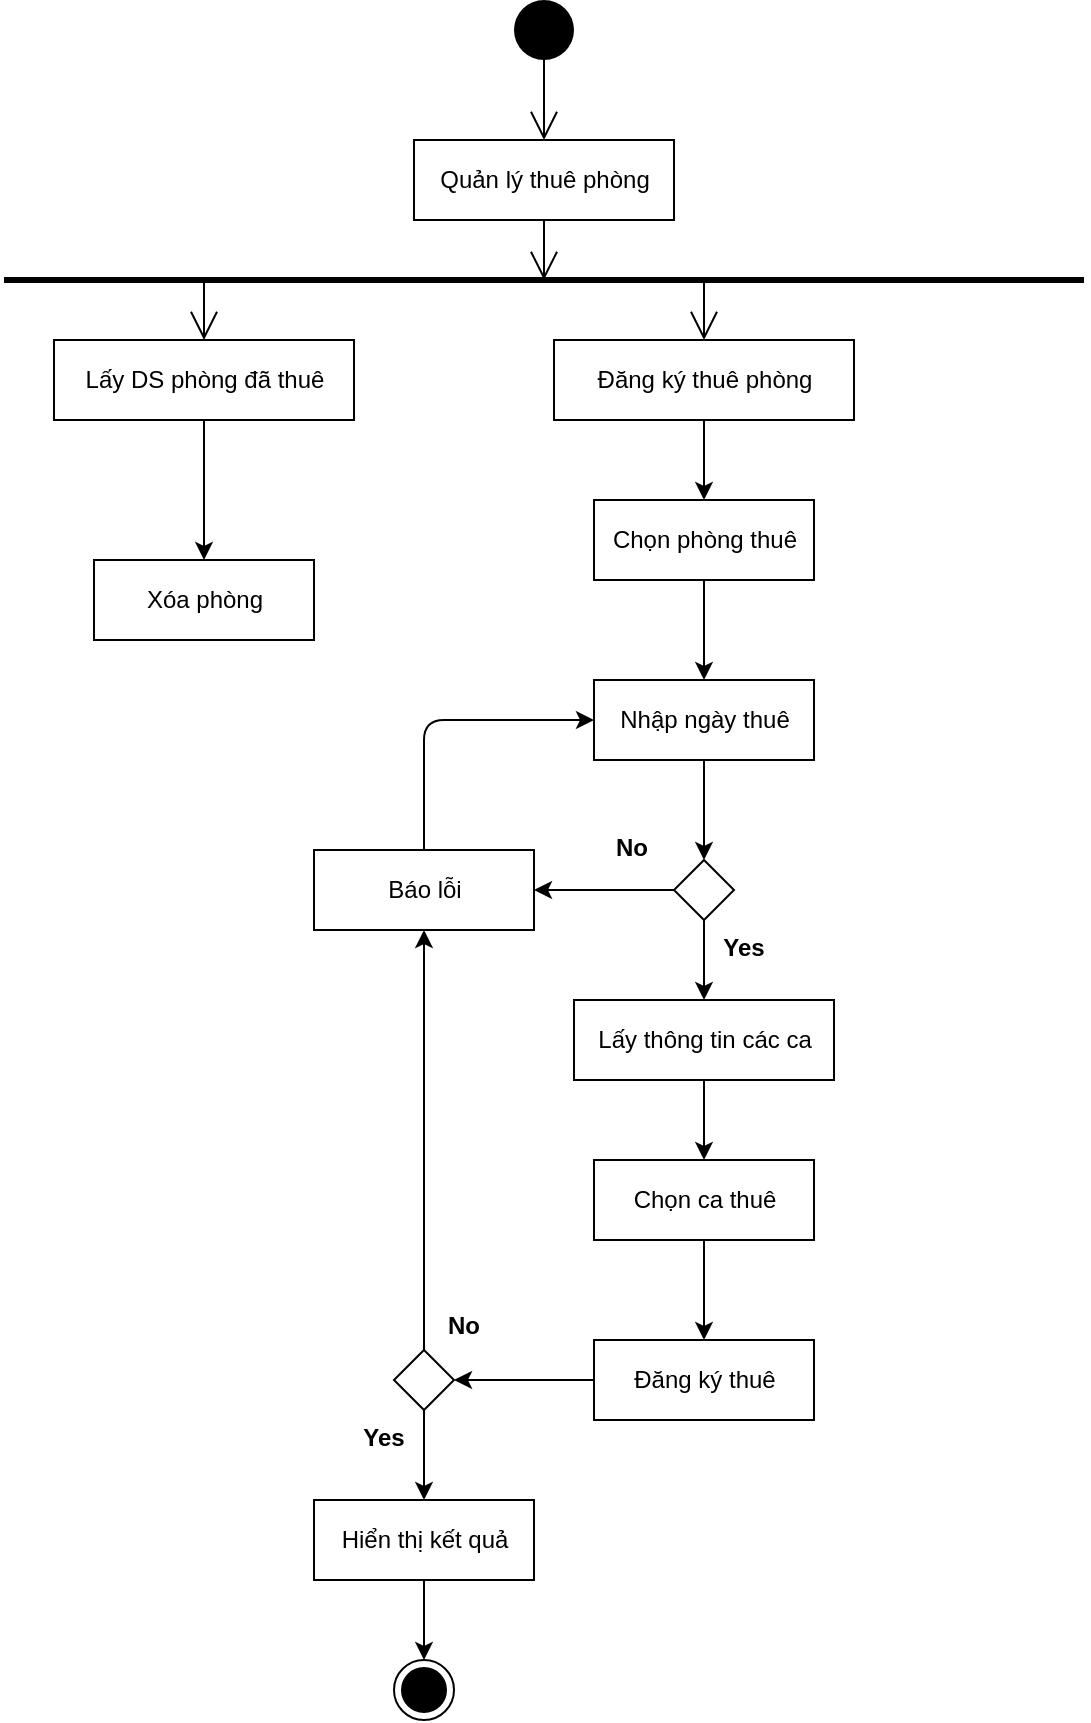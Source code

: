 <mxfile>
    <diagram id="AqyZHROttWwrUAmMwhq6" name="Sơ đồ hoạt động - QL thuê phòng">
        <mxGraphModel dx="1118" dy="828" grid="1" gridSize="10" guides="1" tooltips="1" connect="1" arrows="1" fold="1" page="1" pageScale="1" pageWidth="827" pageHeight="1169" background="#ffffff" math="0" shadow="0">
            <root>
                <mxCell id="xFaBLY0nuqhi4tWlqlkD-0"/>
                <mxCell id="xFaBLY0nuqhi4tWlqlkD-1" parent="xFaBLY0nuqhi4tWlqlkD-0"/>
                <mxCell id="xFaBLY0nuqhi4tWlqlkD-2" value="" style="ellipse;fillColor=#000000;strokeColor=none;" vertex="1" parent="xFaBLY0nuqhi4tWlqlkD-1">
                    <mxGeometry x="370" y="10" width="30" height="30" as="geometry"/>
                </mxCell>
                <mxCell id="xFaBLY0nuqhi4tWlqlkD-3" value="Quản lý thuê phòng" style="html=1;strokeColor=#000000;fillColor=#FFFFFF;fontColor=#000000;" vertex="1" parent="xFaBLY0nuqhi4tWlqlkD-1">
                    <mxGeometry x="320" y="80" width="130" height="40" as="geometry"/>
                </mxCell>
                <mxCell id="xFaBLY0nuqhi4tWlqlkD-4" value="" style="endArrow=open;endFill=1;endSize=12;html=1;fontColor=#000000;exitX=0.5;exitY=1;exitDx=0;exitDy=0;strokeColor=#000000;entryX=0.5;entryY=0;entryDx=0;entryDy=0;" edge="1" parent="xFaBLY0nuqhi4tWlqlkD-1" source="xFaBLY0nuqhi4tWlqlkD-2" target="xFaBLY0nuqhi4tWlqlkD-3">
                    <mxGeometry width="160" relative="1" as="geometry">
                        <mxPoint x="330" y="320" as="sourcePoint"/>
                        <mxPoint x="490" y="320" as="targetPoint"/>
                    </mxGeometry>
                </mxCell>
                <mxCell id="xFaBLY0nuqhi4tWlqlkD-52" style="edgeStyle=none;html=1;exitX=0.5;exitY=1;exitDx=0;exitDy=0;entryX=0.5;entryY=0;entryDx=0;entryDy=0;fontColor=#000000;strokeColor=#000000;" edge="1" parent="xFaBLY0nuqhi4tWlqlkD-1" source="xFaBLY0nuqhi4tWlqlkD-6" target="xFaBLY0nuqhi4tWlqlkD-7">
                    <mxGeometry relative="1" as="geometry"/>
                </mxCell>
                <mxCell id="xFaBLY0nuqhi4tWlqlkD-6" value="Lấy DS phòng đã thuê" style="html=1;strokeColor=#000000;fillColor=#FFFFFF;fontColor=#000000;" vertex="1" parent="xFaBLY0nuqhi4tWlqlkD-1">
                    <mxGeometry x="140" y="180" width="150" height="40" as="geometry"/>
                </mxCell>
                <mxCell id="xFaBLY0nuqhi4tWlqlkD-7" value="Xóa phòng" style="html=1;strokeColor=#000000;fillColor=#FFFFFF;fontColor=#000000;" vertex="1" parent="xFaBLY0nuqhi4tWlqlkD-1">
                    <mxGeometry x="160" y="290" width="110" height="40" as="geometry"/>
                </mxCell>
                <mxCell id="xFaBLY0nuqhi4tWlqlkD-55" style="edgeStyle=none;html=1;exitX=0.5;exitY=1;exitDx=0;exitDy=0;entryX=0.5;entryY=0;entryDx=0;entryDy=0;fontColor=#000000;strokeColor=#000000;" edge="1" parent="xFaBLY0nuqhi4tWlqlkD-1" source="xFaBLY0nuqhi4tWlqlkD-8" target="xFaBLY0nuqhi4tWlqlkD-54">
                    <mxGeometry relative="1" as="geometry"/>
                </mxCell>
                <mxCell id="xFaBLY0nuqhi4tWlqlkD-8" value="Chọn phòng thuê" style="html=1;strokeColor=#000000;fillColor=#FFFFFF;fontColor=#000000;" vertex="1" parent="xFaBLY0nuqhi4tWlqlkD-1">
                    <mxGeometry x="410" y="260" width="110" height="40" as="geometry"/>
                </mxCell>
                <mxCell id="xFaBLY0nuqhi4tWlqlkD-9" value="" style="endArrow=open;endFill=1;endSize=12;html=1;fontColor=#000000;exitX=0.5;exitY=1;exitDx=0;exitDy=0;strokeColor=#000000;" edge="1" parent="xFaBLY0nuqhi4tWlqlkD-1" source="xFaBLY0nuqhi4tWlqlkD-3">
                    <mxGeometry width="160" relative="1" as="geometry">
                        <mxPoint x="395" y="50" as="sourcePoint"/>
                        <mxPoint x="385" y="150" as="targetPoint"/>
                    </mxGeometry>
                </mxCell>
                <mxCell id="xFaBLY0nuqhi4tWlqlkD-53" style="edgeStyle=none;html=1;exitX=0.5;exitY=1;exitDx=0;exitDy=0;entryX=0.5;entryY=0;entryDx=0;entryDy=0;fontColor=#000000;strokeColor=#000000;" edge="1" parent="xFaBLY0nuqhi4tWlqlkD-1" source="xFaBLY0nuqhi4tWlqlkD-12" target="xFaBLY0nuqhi4tWlqlkD-8">
                    <mxGeometry relative="1" as="geometry"/>
                </mxCell>
                <mxCell id="xFaBLY0nuqhi4tWlqlkD-12" value="Đăng ký thuê phòng" style="html=1;strokeColor=#000000;fillColor=#FFFFFF;fontColor=#000000;" vertex="1" parent="xFaBLY0nuqhi4tWlqlkD-1">
                    <mxGeometry x="390" y="180" width="150" height="40" as="geometry"/>
                </mxCell>
                <mxCell id="xFaBLY0nuqhi4tWlqlkD-37" value="" style="endArrow=none;startArrow=none;endFill=0;startFill=0;endSize=8;html=1;verticalAlign=bottom;labelBackgroundColor=none;strokeWidth=3;fontColor=#000000;strokeColor=#000000;" edge="1" parent="xFaBLY0nuqhi4tWlqlkD-1">
                    <mxGeometry width="160" relative="1" as="geometry">
                        <mxPoint x="115" y="150" as="sourcePoint"/>
                        <mxPoint x="655" y="150" as="targetPoint"/>
                    </mxGeometry>
                </mxCell>
                <mxCell id="xFaBLY0nuqhi4tWlqlkD-38" value="" style="endArrow=open;endFill=1;endSize=12;html=1;fontColor=#000000;strokeColor=#000000;entryX=0.5;entryY=0;entryDx=0;entryDy=0;" edge="1" parent="xFaBLY0nuqhi4tWlqlkD-1" target="xFaBLY0nuqhi4tWlqlkD-6">
                    <mxGeometry width="160" relative="1" as="geometry">
                        <mxPoint x="215" y="150" as="sourcePoint"/>
                        <mxPoint x="225" y="380" as="targetPoint"/>
                    </mxGeometry>
                </mxCell>
                <mxCell id="xFaBLY0nuqhi4tWlqlkD-39" value="" style="endArrow=open;endFill=1;endSize=12;html=1;fontColor=#000000;strokeColor=#000000;entryX=0.5;entryY=0;entryDx=0;entryDy=0;" edge="1" parent="xFaBLY0nuqhi4tWlqlkD-1" target="xFaBLY0nuqhi4tWlqlkD-12">
                    <mxGeometry width="160" relative="1" as="geometry">
                        <mxPoint x="465" y="150" as="sourcePoint"/>
                        <mxPoint x="235" y="390" as="targetPoint"/>
                    </mxGeometry>
                </mxCell>
                <mxCell id="xFaBLY0nuqhi4tWlqlkD-58" style="edgeStyle=none;html=1;exitX=0.5;exitY=1;exitDx=0;exitDy=0;entryX=0.5;entryY=0;entryDx=0;entryDy=0;fontColor=#000000;strokeColor=#000000;" edge="1" parent="xFaBLY0nuqhi4tWlqlkD-1" source="xFaBLY0nuqhi4tWlqlkD-54" target="xFaBLY0nuqhi4tWlqlkD-57">
                    <mxGeometry relative="1" as="geometry"/>
                </mxCell>
                <mxCell id="xFaBLY0nuqhi4tWlqlkD-54" value="Nhập ngày thuê" style="html=1;strokeColor=#000000;fillColor=#FFFFFF;fontColor=#000000;" vertex="1" parent="xFaBLY0nuqhi4tWlqlkD-1">
                    <mxGeometry x="410" y="350" width="110" height="40" as="geometry"/>
                </mxCell>
                <mxCell id="PqSuvPUhHEyQhevZ37n3-4" style="edgeStyle=none;html=1;exitX=0.5;exitY=1;exitDx=0;exitDy=0;entryX=0.5;entryY=0;entryDx=0;entryDy=0;fontColor=#000000;strokeColor=#000000;" edge="1" parent="xFaBLY0nuqhi4tWlqlkD-1" source="xFaBLY0nuqhi4tWlqlkD-56" target="PqSuvPUhHEyQhevZ37n3-3">
                    <mxGeometry relative="1" as="geometry"/>
                </mxCell>
                <mxCell id="xFaBLY0nuqhi4tWlqlkD-56" value="Lấy thông tin các ca" style="html=1;strokeColor=#000000;fillColor=#FFFFFF;fontColor=#000000;" vertex="1" parent="xFaBLY0nuqhi4tWlqlkD-1">
                    <mxGeometry x="400" y="510" width="130" height="40" as="geometry"/>
                </mxCell>
                <mxCell id="xFaBLY0nuqhi4tWlqlkD-60" style="edgeStyle=none;html=1;exitX=0.5;exitY=1;exitDx=0;exitDy=0;entryX=0.5;entryY=0;entryDx=0;entryDy=0;fontColor=#000000;strokeColor=#000000;" edge="1" parent="xFaBLY0nuqhi4tWlqlkD-1" source="xFaBLY0nuqhi4tWlqlkD-57" target="xFaBLY0nuqhi4tWlqlkD-56">
                    <mxGeometry relative="1" as="geometry"/>
                </mxCell>
                <mxCell id="PqSuvPUhHEyQhevZ37n3-1" style="edgeStyle=none;html=1;exitX=0;exitY=0.5;exitDx=0;exitDy=0;entryX=1;entryY=0.5;entryDx=0;entryDy=0;fontColor=#000000;strokeColor=#000000;" edge="1" parent="xFaBLY0nuqhi4tWlqlkD-1" source="xFaBLY0nuqhi4tWlqlkD-57" target="PqSuvPUhHEyQhevZ37n3-0">
                    <mxGeometry relative="1" as="geometry"/>
                </mxCell>
                <mxCell id="xFaBLY0nuqhi4tWlqlkD-57" value="" style="rhombus;fontColor=#000000;strokeColor=#000000;fillColor=#FFFFFF;" vertex="1" parent="xFaBLY0nuqhi4tWlqlkD-1">
                    <mxGeometry x="450" y="440" width="30" height="30" as="geometry"/>
                </mxCell>
                <mxCell id="M5kNbt1LD413O1NIwZx5-0" value="Yes" style="text;align=center;fontStyle=1;verticalAlign=middle;spacingLeft=3;spacingRight=3;strokeColor=none;rotatable=0;points=[[0,0.5],[1,0.5]];portConstraint=eastwest;fontColor=#000000;fillColor=#FFFFFF;" vertex="1" parent="xFaBLY0nuqhi4tWlqlkD-1">
                    <mxGeometry x="470" y="470" width="30" height="26" as="geometry"/>
                </mxCell>
                <mxCell id="ie11EgWj0wp_g1e0bSKA-0" value="No" style="text;align=center;fontStyle=1;verticalAlign=middle;spacingLeft=3;spacingRight=3;strokeColor=none;rotatable=0;points=[[0,0.5],[1,0.5]];portConstraint=eastwest;fontColor=#000000;fillColor=#FFFFFF;" vertex="1" parent="xFaBLY0nuqhi4tWlqlkD-1">
                    <mxGeometry x="414" y="420" width="30" height="26" as="geometry"/>
                </mxCell>
                <mxCell id="PqSuvPUhHEyQhevZ37n3-2" style="edgeStyle=none;html=1;exitX=0.5;exitY=0;exitDx=0;exitDy=0;entryX=0;entryY=0.5;entryDx=0;entryDy=0;fontColor=#000000;strokeColor=#000000;" edge="1" parent="xFaBLY0nuqhi4tWlqlkD-1" source="PqSuvPUhHEyQhevZ37n3-0" target="xFaBLY0nuqhi4tWlqlkD-54">
                    <mxGeometry relative="1" as="geometry">
                        <Array as="points">
                            <mxPoint x="325" y="370"/>
                        </Array>
                    </mxGeometry>
                </mxCell>
                <mxCell id="PqSuvPUhHEyQhevZ37n3-0" value="Báo lỗi" style="html=1;strokeColor=#000000;fillColor=#FFFFFF;fontColor=#000000;" vertex="1" parent="xFaBLY0nuqhi4tWlqlkD-1">
                    <mxGeometry x="270" y="435" width="110" height="40" as="geometry"/>
                </mxCell>
                <mxCell id="PqSuvPUhHEyQhevZ37n3-6" style="edgeStyle=none;html=1;exitX=0.5;exitY=1;exitDx=0;exitDy=0;entryX=0.5;entryY=0;entryDx=0;entryDy=0;fontColor=#000000;strokeColor=#000000;" edge="1" parent="xFaBLY0nuqhi4tWlqlkD-1" source="PqSuvPUhHEyQhevZ37n3-3" target="PqSuvPUhHEyQhevZ37n3-5">
                    <mxGeometry relative="1" as="geometry"/>
                </mxCell>
                <mxCell id="PqSuvPUhHEyQhevZ37n3-3" value="Chọn ca thuê" style="html=1;strokeColor=#000000;fillColor=#FFFFFF;fontColor=#000000;" vertex="1" parent="xFaBLY0nuqhi4tWlqlkD-1">
                    <mxGeometry x="410" y="590" width="110" height="40" as="geometry"/>
                </mxCell>
                <mxCell id="PqSuvPUhHEyQhevZ37n3-8" style="edgeStyle=none;html=1;exitX=0;exitY=0.5;exitDx=0;exitDy=0;entryX=1;entryY=0.5;entryDx=0;entryDy=0;fontColor=#000000;strokeColor=#000000;" edge="1" parent="xFaBLY0nuqhi4tWlqlkD-1" source="PqSuvPUhHEyQhevZ37n3-5" target="PqSuvPUhHEyQhevZ37n3-7">
                    <mxGeometry relative="1" as="geometry"/>
                </mxCell>
                <mxCell id="PqSuvPUhHEyQhevZ37n3-5" value="Đăng ký thuê" style="html=1;strokeColor=#000000;fillColor=#FFFFFF;fontColor=#000000;" vertex="1" parent="xFaBLY0nuqhi4tWlqlkD-1">
                    <mxGeometry x="410" y="680" width="110" height="40" as="geometry"/>
                </mxCell>
                <mxCell id="PqSuvPUhHEyQhevZ37n3-9" style="edgeStyle=none;html=1;exitX=0.5;exitY=0;exitDx=0;exitDy=0;entryX=0.5;entryY=1;entryDx=0;entryDy=0;fontColor=#000000;strokeColor=#000000;" edge="1" parent="xFaBLY0nuqhi4tWlqlkD-1" source="PqSuvPUhHEyQhevZ37n3-7" target="PqSuvPUhHEyQhevZ37n3-0">
                    <mxGeometry relative="1" as="geometry"/>
                </mxCell>
                <mxCell id="PqSuvPUhHEyQhevZ37n3-11" style="edgeStyle=none;html=1;exitX=0.5;exitY=1;exitDx=0;exitDy=0;entryX=0.5;entryY=0;entryDx=0;entryDy=0;fontColor=#000000;strokeColor=#000000;" edge="1" parent="xFaBLY0nuqhi4tWlqlkD-1" source="PqSuvPUhHEyQhevZ37n3-7" target="PqSuvPUhHEyQhevZ37n3-10">
                    <mxGeometry relative="1" as="geometry"/>
                </mxCell>
                <mxCell id="PqSuvPUhHEyQhevZ37n3-7" value="" style="rhombus;fontColor=#000000;strokeColor=#000000;fillColor=#FFFFFF;" vertex="1" parent="xFaBLY0nuqhi4tWlqlkD-1">
                    <mxGeometry x="310" y="685" width="30" height="30" as="geometry"/>
                </mxCell>
                <mxCell id="PqSuvPUhHEyQhevZ37n3-15" style="edgeStyle=none;html=1;exitX=0.5;exitY=1;exitDx=0;exitDy=0;entryX=0.5;entryY=0;entryDx=0;entryDy=0;fontColor=#000000;strokeColor=#000000;" edge="1" parent="xFaBLY0nuqhi4tWlqlkD-1" source="PqSuvPUhHEyQhevZ37n3-10" target="PqSuvPUhHEyQhevZ37n3-14">
                    <mxGeometry relative="1" as="geometry"/>
                </mxCell>
                <mxCell id="PqSuvPUhHEyQhevZ37n3-10" value="Hiển thị kết quả" style="html=1;strokeColor=#000000;fillColor=#FFFFFF;fontColor=#000000;" vertex="1" parent="xFaBLY0nuqhi4tWlqlkD-1">
                    <mxGeometry x="270" y="760" width="110" height="40" as="geometry"/>
                </mxCell>
                <mxCell id="PqSuvPUhHEyQhevZ37n3-12" value="Yes" style="text;align=center;fontStyle=1;verticalAlign=middle;spacingLeft=3;spacingRight=3;strokeColor=none;rotatable=0;points=[[0,0.5],[1,0.5]];portConstraint=eastwest;fontColor=#000000;fillColor=#FFFFFF;" vertex="1" parent="xFaBLY0nuqhi4tWlqlkD-1">
                    <mxGeometry x="290" y="715" width="30" height="26" as="geometry"/>
                </mxCell>
                <mxCell id="PqSuvPUhHEyQhevZ37n3-13" value="No" style="text;align=center;fontStyle=1;verticalAlign=middle;spacingLeft=3;spacingRight=3;strokeColor=none;rotatable=0;points=[[0,0.5],[1,0.5]];portConstraint=eastwest;fontColor=#000000;fillColor=#FFFFFF;" vertex="1" parent="xFaBLY0nuqhi4tWlqlkD-1">
                    <mxGeometry x="330" y="659" width="30" height="26" as="geometry"/>
                </mxCell>
                <mxCell id="PqSuvPUhHEyQhevZ37n3-14" value="" style="ellipse;html=1;shape=endState;fillColor=#000000;strokeColor=#000000;fontColor=#000000;" vertex="1" parent="xFaBLY0nuqhi4tWlqlkD-1">
                    <mxGeometry x="310" y="840" width="30" height="30" as="geometry"/>
                </mxCell>
            </root>
        </mxGraphModel>
    </diagram>
    <diagram id="L-8YfNh3r64y2dIXBQh7" name="Sơ đồ hoạt động - QL phòng">
        <mxGraphModel dx="1118" dy="828" grid="1" gridSize="10" guides="1" tooltips="1" connect="1" arrows="1" fold="1" page="1" pageScale="1" pageWidth="827" pageHeight="1169" background="#ffffff" math="0" shadow="0">
            <root>
                <mxCell id="K4LU8Uki43zV0ckvcQOq-0"/>
                <mxCell id="K4LU8Uki43zV0ckvcQOq-1" parent="K4LU8Uki43zV0ckvcQOq-0"/>
                <mxCell id="0" value="" style="ellipse;fillColor=#000000;strokeColor=none;" vertex="1" parent="K4LU8Uki43zV0ckvcQOq-1">
                    <mxGeometry x="370" y="10" width="30" height="30" as="geometry"/>
                </mxCell>
                <mxCell id="2" value="Quản lý phòng" style="html=1;strokeColor=#000000;fillColor=#FFFFFF;fontColor=#000000;" vertex="1" parent="K4LU8Uki43zV0ckvcQOq-1">
                    <mxGeometry x="330" y="80" width="110" height="40" as="geometry"/>
                </mxCell>
                <mxCell id="3" value="" style="endArrow=open;endFill=1;endSize=12;html=1;fontColor=#000000;exitX=0.5;exitY=1;exitDx=0;exitDy=0;strokeColor=#000000;entryX=0.5;entryY=0;entryDx=0;entryDy=0;" edge="1" parent="K4LU8Uki43zV0ckvcQOq-1" source="0" target="2">
                    <mxGeometry width="160" relative="1" as="geometry">
                        <mxPoint x="330" y="320" as="sourcePoint"/>
                        <mxPoint x="490" y="320" as="targetPoint"/>
                    </mxGeometry>
                </mxCell>
                <mxCell id="4" value="" style="endArrow=none;startArrow=none;endFill=0;startFill=0;endSize=8;html=1;verticalAlign=bottom;labelBackgroundColor=none;strokeWidth=3;fontColor=#000000;strokeColor=#000000;" edge="1" parent="K4LU8Uki43zV0ckvcQOq-1">
                    <mxGeometry width="160" relative="1" as="geometry">
                        <mxPoint x="320" y="250" as="sourcePoint"/>
                        <mxPoint x="610" y="250" as="targetPoint"/>
                    </mxGeometry>
                </mxCell>
                <mxCell id="5" value="Thêm phòng" style="html=1;strokeColor=#000000;fillColor=#FFFFFF;fontColor=#000000;" vertex="1" parent="K4LU8Uki43zV0ckvcQOq-1">
                    <mxGeometry x="160" y="180" width="110" height="40" as="geometry"/>
                </mxCell>
                <mxCell id="6" value="Xóa phòng" style="html=1;strokeColor=#000000;fillColor=#FFFFFF;fontColor=#000000;" vertex="1" parent="K4LU8Uki43zV0ckvcQOq-1">
                    <mxGeometry x="490" y="290" width="110" height="40" as="geometry"/>
                </mxCell>
                <mxCell id="7" value="Sửa TT phòng" style="html=1;strokeColor=#000000;fillColor=#FFFFFF;fontColor=#000000;" vertex="1" parent="K4LU8Uki43zV0ckvcQOq-1">
                    <mxGeometry x="330" y="290" width="110" height="40" as="geometry"/>
                </mxCell>
                <mxCell id="8" value="" style="endArrow=open;endFill=1;endSize=12;html=1;fontColor=#000000;exitX=0.5;exitY=1;exitDx=0;exitDy=0;strokeColor=#000000;" edge="1" parent="K4LU8Uki43zV0ckvcQOq-1" source="2">
                    <mxGeometry width="160" relative="1" as="geometry">
                        <mxPoint x="395" y="50" as="sourcePoint"/>
                        <mxPoint x="385" y="150" as="targetPoint"/>
                    </mxGeometry>
                </mxCell>
                <mxCell id="10" value="" style="endArrow=open;endFill=1;endSize=12;html=1;fontColor=#000000;strokeColor=#000000;entryX=0.5;entryY=0;entryDx=0;entryDy=0;" edge="1" parent="K4LU8Uki43zV0ckvcQOq-1" target="7">
                    <mxGeometry width="160" relative="1" as="geometry">
                        <mxPoint x="385" y="250" as="sourcePoint"/>
                        <mxPoint x="405" y="270" as="targetPoint"/>
                    </mxGeometry>
                </mxCell>
                <mxCell id="11" value="" style="endArrow=open;endFill=1;endSize=12;html=1;fontColor=#000000;strokeColor=#000000;entryX=0.5;entryY=0;entryDx=0;entryDy=0;" edge="1" parent="K4LU8Uki43zV0ckvcQOq-1" target="6">
                    <mxGeometry width="160" relative="1" as="geometry">
                        <mxPoint x="545" y="250" as="sourcePoint"/>
                        <mxPoint x="415" y="280" as="targetPoint"/>
                    </mxGeometry>
                </mxCell>
                <mxCell id="12" value="Lấy DS phòng" style="html=1;strokeColor=#000000;fillColor=#FFFFFF;fontColor=#000000;" vertex="1" parent="K4LU8Uki43zV0ckvcQOq-1">
                    <mxGeometry x="410" y="180" width="110" height="40" as="geometry"/>
                </mxCell>
                <mxCell id="14" value="" style="endArrow=open;endFill=1;endSize=12;html=1;fontColor=#000000;exitX=0.5;exitY=1;exitDx=0;exitDy=0;strokeColor=#000000;" edge="1" parent="K4LU8Uki43zV0ckvcQOq-1" source="12">
                    <mxGeometry width="160" relative="1" as="geometry">
                        <mxPoint x="395" y="130" as="sourcePoint"/>
                        <mxPoint x="465" y="250" as="targetPoint"/>
                    </mxGeometry>
                </mxCell>
                <mxCell id="68" style="edgeStyle=none;html=1;exitX=0;exitY=0.5;exitDx=0;exitDy=0;fontColor=#000000;strokeColor=#000000;" edge="1" parent="K4LU8Uki43zV0ckvcQOq-1" source="16">
                    <mxGeometry relative="1" as="geometry">
                        <mxPoint x="80" y="500" as="targetPoint"/>
                        <Array as="points">
                            <mxPoint x="80" y="390"/>
                        </Array>
                    </mxGeometry>
                </mxCell>
                <mxCell id="16" value="Nhập thông tin" style="html=1;strokeColor=#000000;fillColor=#FFFFFF;fontColor=#000000;" vertex="1" parent="K4LU8Uki43zV0ckvcQOq-1">
                    <mxGeometry x="160" y="370" width="110" height="40" as="geometry"/>
                </mxCell>
                <mxCell id="69" style="edgeStyle=none;html=1;exitX=0.5;exitY=1;exitDx=0;exitDy=0;fontColor=#000000;strokeColor=#000000;" edge="1" parent="K4LU8Uki43zV0ckvcQOq-1" source="17">
                    <mxGeometry relative="1" as="geometry">
                        <mxPoint x="150" y="500" as="targetPoint"/>
                        <Array as="points">
                            <mxPoint x="385" y="440"/>
                            <mxPoint x="150" y="440"/>
                            <mxPoint x="150" y="480"/>
                        </Array>
                    </mxGeometry>
                </mxCell>
                <mxCell id="17" value="Sửa thông tin" style="html=1;strokeColor=#000000;fillColor=#FFFFFF;fontColor=#000000;" vertex="1" parent="K4LU8Uki43zV0ckvcQOq-1">
                    <mxGeometry x="330" y="370" width="110" height="40" as="geometry"/>
                </mxCell>
                <mxCell id="35" style="edgeStyle=none;html=1;exitX=0.5;exitY=1;exitDx=0;exitDy=0;entryX=0.5;entryY=0;entryDx=0;entryDy=0;fontColor=#000000;strokeColor=#000000;" edge="1" parent="K4LU8Uki43zV0ckvcQOq-1" source="18" target="23">
                    <mxGeometry relative="1" as="geometry"/>
                </mxCell>
                <mxCell id="18" value="Xác nhận" style="html=1;strokeColor=#000000;fillColor=#FFFFFF;fontColor=#000000;" vertex="1" parent="K4LU8Uki43zV0ckvcQOq-1">
                    <mxGeometry x="490" y="370" width="110" height="40" as="geometry"/>
                </mxCell>
                <mxCell id="76" style="edgeStyle=none;html=1;exitX=0.5;exitY=1;exitDx=0;exitDy=0;entryX=0.5;entryY=0;entryDx=0;entryDy=0;fontColor=#000000;strokeColor=#000000;" edge="1" parent="K4LU8Uki43zV0ckvcQOq-1" source="19" target="75">
                    <mxGeometry relative="1" as="geometry"/>
                </mxCell>
                <mxCell id="19" value="Kiểm tra thông tin" style="html=1;strokeColor=#000000;fillColor=#FFFFFF;fontColor=#000000;" vertex="1" parent="K4LU8Uki43zV0ckvcQOq-1">
                    <mxGeometry x="60" y="530" width="110" height="40" as="geometry"/>
                </mxCell>
                <mxCell id="20" value="Hiển thị kết quả" style="html=1;strokeColor=#000000;fillColor=#FFFFFF;fontColor=#000000;" vertex="1" parent="K4LU8Uki43zV0ckvcQOq-1">
                    <mxGeometry x="290" y="750" width="110" height="40" as="geometry"/>
                </mxCell>
                <mxCell id="21" value="" style="endArrow=none;startArrow=none;endFill=0;startFill=0;endSize=8;html=1;verticalAlign=bottom;labelBackgroundColor=none;strokeWidth=3;fontColor=#000000;strokeColor=#000000;" edge="1" parent="K4LU8Uki43zV0ckvcQOq-1">
                    <mxGeometry width="160" relative="1" as="geometry">
                        <mxPoint x="290" y="709" as="sourcePoint"/>
                        <mxPoint x="400" y="709" as="targetPoint"/>
                        <Array as="points"/>
                    </mxGeometry>
                </mxCell>
                <mxCell id="72" style="edgeStyle=none;html=1;exitX=0.5;exitY=0;exitDx=0;exitDy=0;entryX=0.5;entryY=1;entryDx=0;entryDy=0;fontColor=#000000;strokeColor=#000000;" edge="1" parent="K4LU8Uki43zV0ckvcQOq-1" source="22" target="71">
                    <mxGeometry relative="1" as="geometry"/>
                </mxCell>
                <mxCell id="22" value="Báo lỗi" style="html=1;strokeColor=#000000;fillColor=#FFFFFF;fontColor=#000000;" vertex="1" parent="K4LU8Uki43zV0ckvcQOq-1">
                    <mxGeometry x="250" y="598" width="110" height="40" as="geometry"/>
                </mxCell>
                <mxCell id="33" style="edgeStyle=none;html=1;exitX=0;exitY=0.5;exitDx=0;exitDy=0;fontColor=#000000;strokeColor=#000000;" edge="1" parent="K4LU8Uki43zV0ckvcQOq-1" source="23">
                    <mxGeometry relative="1" as="geometry">
                        <mxPoint x="380" y="710" as="targetPoint"/>
                        <Array as="points">
                            <mxPoint x="380" y="623"/>
                            <mxPoint x="380" y="680"/>
                        </Array>
                    </mxGeometry>
                </mxCell>
                <mxCell id="61" style="edgeStyle=none;html=1;exitX=0.5;exitY=1;exitDx=0;exitDy=0;fontColor=#000000;strokeColor=#000000;" edge="1" parent="K4LU8Uki43zV0ckvcQOq-1" source="23">
                    <mxGeometry relative="1" as="geometry">
                        <mxPoint x="545" y="830" as="targetPoint"/>
                    </mxGeometry>
                </mxCell>
                <mxCell id="23" value="" style="rhombus;fontColor=#000000;strokeColor=#000000;fillColor=#FFFFFF;" vertex="1" parent="K4LU8Uki43zV0ckvcQOq-1">
                    <mxGeometry x="530" y="608" width="30" height="30" as="geometry"/>
                </mxCell>
                <mxCell id="25" value="" style="ellipse;html=1;shape=endState;fillColor=#000000;strokeColor=#000000;fontColor=#000000;" vertex="1" parent="K4LU8Uki43zV0ckvcQOq-1">
                    <mxGeometry x="414" y="860" width="30" height="30" as="geometry"/>
                </mxCell>
                <mxCell id="27" value="" style="endArrow=open;endFill=1;endSize=12;html=1;fontColor=#000000;strokeColor=#000000;exitX=0.5;exitY=1;exitDx=0;exitDy=0;" edge="1" parent="K4LU8Uki43zV0ckvcQOq-1" source="20">
                    <mxGeometry width="160" relative="1" as="geometry">
                        <mxPoint x="385" y="370" as="sourcePoint"/>
                        <mxPoint x="345" y="830" as="targetPoint"/>
                    </mxGeometry>
                </mxCell>
                <mxCell id="28" value="" style="endArrow=open;endFill=1;endSize=12;html=1;fontColor=#000000;strokeColor=#000000;entryX=0.5;entryY=0;entryDx=0;entryDy=0;exitX=0.5;exitY=1;exitDx=0;exitDy=0;" edge="1" parent="K4LU8Uki43zV0ckvcQOq-1" source="5" target="16">
                    <mxGeometry width="160" relative="1" as="geometry">
                        <mxPoint x="395" y="770" as="sourcePoint"/>
                        <mxPoint x="395" y="820" as="targetPoint"/>
                    </mxGeometry>
                </mxCell>
                <mxCell id="29" value="" style="endArrow=open;endFill=1;endSize=12;html=1;fontColor=#000000;strokeColor=#000000;entryX=0.5;entryY=0;entryDx=0;entryDy=0;exitX=0.5;exitY=1;exitDx=0;exitDy=0;" edge="1" parent="K4LU8Uki43zV0ckvcQOq-1" source="7" target="17">
                    <mxGeometry width="160" relative="1" as="geometry">
                        <mxPoint x="225" y="340" as="sourcePoint"/>
                        <mxPoint x="225" y="380" as="targetPoint"/>
                    </mxGeometry>
                </mxCell>
                <mxCell id="30" value="" style="endArrow=open;endFill=1;endSize=12;html=1;fontColor=#000000;strokeColor=#000000;entryX=0.5;entryY=0;entryDx=0;entryDy=0;exitX=0.5;exitY=1;exitDx=0;exitDy=0;" edge="1" parent="K4LU8Uki43zV0ckvcQOq-1" source="6" target="18">
                    <mxGeometry width="160" relative="1" as="geometry">
                        <mxPoint x="235" y="350" as="sourcePoint"/>
                        <mxPoint x="235" y="390" as="targetPoint"/>
                    </mxGeometry>
                </mxCell>
                <mxCell id="36" value="No" style="text;align=center;fontStyle=1;verticalAlign=middle;spacingLeft=3;spacingRight=3;strokeColor=none;rotatable=0;points=[[0,0.5],[1,0.5]];portConstraint=eastwest;fontColor=#000000;fillColor=#FFFFFF;" vertex="1" parent="K4LU8Uki43zV0ckvcQOq-1">
                    <mxGeometry x="550" y="638" width="30" height="26" as="geometry"/>
                </mxCell>
                <mxCell id="37" value="Yes" style="text;align=center;fontStyle=1;verticalAlign=middle;spacingLeft=3;spacingRight=3;strokeColor=none;rotatable=0;points=[[0,0.5],[1,0.5]];portConstraint=eastwest;fontColor=#000000;fillColor=#FFFFFF;" vertex="1" parent="K4LU8Uki43zV0ckvcQOq-1">
                    <mxGeometry x="500" y="590" width="30" height="26" as="geometry"/>
                </mxCell>
                <mxCell id="49" style="edgeStyle=none;html=1;entryX=0.5;entryY=0;entryDx=0;entryDy=0;fontColor=#000000;strokeColor=#000000;" edge="1" parent="K4LU8Uki43zV0ckvcQOq-1" target="20">
                    <mxGeometry relative="1" as="geometry">
                        <mxPoint x="345" y="710" as="sourcePoint"/>
                        <mxPoint x="295" y="705" as="targetPoint"/>
                    </mxGeometry>
                </mxCell>
                <mxCell id="51" value="" style="endArrow=none;startArrow=none;endFill=0;startFill=0;endSize=8;html=1;verticalAlign=bottom;labelBackgroundColor=none;strokeWidth=3;fontColor=#000000;strokeColor=#000000;" edge="1" parent="K4LU8Uki43zV0ckvcQOq-1">
                    <mxGeometry width="160" relative="1" as="geometry">
                        <mxPoint x="115" y="150" as="sourcePoint"/>
                        <mxPoint x="655" y="150" as="targetPoint"/>
                    </mxGeometry>
                </mxCell>
                <mxCell id="52" value="" style="endArrow=open;endFill=1;endSize=12;html=1;fontColor=#000000;strokeColor=#000000;entryX=0.5;entryY=0;entryDx=0;entryDy=0;" edge="1" parent="K4LU8Uki43zV0ckvcQOq-1" target="5">
                    <mxGeometry width="160" relative="1" as="geometry">
                        <mxPoint x="215" y="150" as="sourcePoint"/>
                        <mxPoint x="225" y="380" as="targetPoint"/>
                    </mxGeometry>
                </mxCell>
                <mxCell id="53" value="" style="endArrow=open;endFill=1;endSize=12;html=1;fontColor=#000000;strokeColor=#000000;entryX=0.5;entryY=0;entryDx=0;entryDy=0;" edge="1" parent="K4LU8Uki43zV0ckvcQOq-1" target="12">
                    <mxGeometry width="160" relative="1" as="geometry">
                        <mxPoint x="465" y="150" as="sourcePoint"/>
                        <mxPoint x="235" y="390" as="targetPoint"/>
                    </mxGeometry>
                </mxCell>
                <mxCell id="59" value="" style="endArrow=none;startArrow=none;endFill=0;startFill=0;endSize=8;html=1;verticalAlign=bottom;labelBackgroundColor=none;strokeWidth=3;fontColor=#000000;strokeColor=#000000;exitX=1;exitY=0.5;exitDx=0;exitDy=0;entryX=0;entryY=0.5;entryDx=0;entryDy=0;" edge="1" parent="K4LU8Uki43zV0ckvcQOq-1" source="16" target="17">
                    <mxGeometry width="160" relative="1" as="geometry">
                        <mxPoint x="160" y="370" as="sourcePoint"/>
                        <mxPoint x="440" y="370" as="targetPoint"/>
                        <Array as="points"/>
                    </mxGeometry>
                </mxCell>
                <mxCell id="60" value="" style="endArrow=none;startArrow=none;endFill=0;startFill=0;endSize=8;html=1;verticalAlign=bottom;labelBackgroundColor=none;strokeWidth=3;fontColor=#000000;strokeColor=#000000;" edge="1" parent="K4LU8Uki43zV0ckvcQOq-1">
                    <mxGeometry width="160" relative="1" as="geometry">
                        <mxPoint x="290" y="830" as="sourcePoint"/>
                        <mxPoint x="560" y="830" as="targetPoint"/>
                        <Array as="points"/>
                    </mxGeometry>
                </mxCell>
                <mxCell id="62" value="" style="endArrow=open;endFill=1;endSize=12;html=1;fontColor=#000000;strokeColor=#000000;entryX=0.5;entryY=0;entryDx=0;entryDy=0;" edge="1" parent="K4LU8Uki43zV0ckvcQOq-1" target="25">
                    <mxGeometry width="160" relative="1" as="geometry">
                        <mxPoint x="429" y="830" as="sourcePoint"/>
                        <mxPoint x="385" y="940" as="targetPoint"/>
                    </mxGeometry>
                </mxCell>
                <mxCell id="67" value="" style="endArrow=none;startArrow=none;endFill=0;startFill=0;endSize=8;html=1;verticalAlign=bottom;labelBackgroundColor=none;strokeWidth=3;fontColor=#000000;strokeColor=#000000;" edge="1" parent="K4LU8Uki43zV0ckvcQOq-1">
                    <mxGeometry width="160" relative="1" as="geometry">
                        <mxPoint x="60" y="500" as="sourcePoint"/>
                        <mxPoint x="170" y="500" as="targetPoint"/>
                    </mxGeometry>
                </mxCell>
                <mxCell id="73" style="edgeStyle=none;html=1;exitX=0.5;exitY=0;exitDx=0;exitDy=0;fontColor=#000000;strokeColor=#000000;" edge="1" parent="K4LU8Uki43zV0ckvcQOq-1" source="71">
                    <mxGeometry relative="1" as="geometry">
                        <mxPoint x="305" y="390" as="targetPoint"/>
                    </mxGeometry>
                </mxCell>
                <mxCell id="71" value="Nhập lại" style="html=1;strokeColor=#000000;fillColor=#FFFFFF;fontColor=#000000;" vertex="1" parent="K4LU8Uki43zV0ckvcQOq-1">
                    <mxGeometry x="250" y="510" width="110" height="40" as="geometry"/>
                </mxCell>
                <mxCell id="74" style="edgeStyle=none;html=1;entryX=0.5;entryY=0;entryDx=0;entryDy=0;fontColor=#000000;strokeColor=#000000;" edge="1" parent="K4LU8Uki43zV0ckvcQOq-1" target="19">
                    <mxGeometry relative="1" as="geometry">
                        <mxPoint x="115" y="500" as="sourcePoint"/>
                        <mxPoint x="315" y="560" as="targetPoint"/>
                    </mxGeometry>
                </mxCell>
                <mxCell id="77" style="edgeStyle=none;html=1;exitX=1;exitY=0.5;exitDx=0;exitDy=0;entryX=0;entryY=0.5;entryDx=0;entryDy=0;fontColor=#000000;strokeColor=#000000;" edge="1" parent="K4LU8Uki43zV0ckvcQOq-1" source="75" target="22">
                    <mxGeometry relative="1" as="geometry">
                        <Array as="points"/>
                    </mxGeometry>
                </mxCell>
                <mxCell id="78" style="edgeStyle=none;html=1;exitX=0.5;exitY=1;exitDx=0;exitDy=0;fontColor=#000000;strokeColor=#000000;" edge="1" parent="K4LU8Uki43zV0ckvcQOq-1" source="75">
                    <mxGeometry relative="1" as="geometry">
                        <mxPoint x="310" y="710" as="targetPoint"/>
                        <Array as="points">
                            <mxPoint x="115" y="680"/>
                            <mxPoint x="310" y="680"/>
                        </Array>
                    </mxGeometry>
                </mxCell>
                <mxCell id="75" value="" style="rhombus;fontColor=#000000;strokeColor=#000000;fillColor=#FFFFFF;" vertex="1" parent="K4LU8Uki43zV0ckvcQOq-1">
                    <mxGeometry x="100" y="603" width="30" height="30" as="geometry"/>
                </mxCell>
                <mxCell id="79" value="Yes" style="text;align=center;fontStyle=1;verticalAlign=middle;spacingLeft=3;spacingRight=3;strokeColor=none;rotatable=0;points=[[0,0.5],[1,0.5]];portConstraint=eastwest;fontColor=#000000;fillColor=#FFFFFF;" vertex="1" parent="K4LU8Uki43zV0ckvcQOq-1">
                    <mxGeometry x="80" y="633" width="30" height="26" as="geometry"/>
                </mxCell>
                <mxCell id="80" value="No" style="text;align=center;fontStyle=1;verticalAlign=middle;spacingLeft=3;spacingRight=3;strokeColor=none;rotatable=0;points=[[0,0.5],[1,0.5]];portConstraint=eastwest;fontColor=#000000;fillColor=#FFFFFF;" vertex="1" parent="K4LU8Uki43zV0ckvcQOq-1">
                    <mxGeometry x="130" y="585" width="30" height="26" as="geometry"/>
                </mxCell>
            </root>
        </mxGraphModel>
    </diagram>
    <diagram id="RdoCHl6jqVCVibi7BJ3q" name="Class">
        <mxGraphModel dx="1118" dy="828" grid="1" gridSize="10" guides="1" tooltips="1" connect="1" arrows="1" fold="1" page="1" pageScale="1" pageWidth="827" pageHeight="1169" background="#ffffff" math="0" shadow="0">
            <root>
                <mxCell id="gyLW2OSuYjQNLze5Pbcd-0"/>
                <mxCell id="gyLW2OSuYjQNLze5Pbcd-1" parent="gyLW2OSuYjQNLze5Pbcd-0"/>
                <mxCell id="gyLW2OSuYjQNLze5Pbcd-2" value="Home" style="swimlane;fontStyle=1;align=center;verticalAlign=top;childLayout=stackLayout;horizontal=1;startSize=26;horizontalStack=0;resizeParent=1;resizeParentMax=0;resizeLast=0;collapsible=1;marginBottom=0;fontColor=#000000;strokeColor=#000000;fillColor=#FFFFFF;" parent="gyLW2OSuYjQNLze5Pbcd-1" vertex="1">
                    <mxGeometry x="240" y="200" width="160" height="52" as="geometry"/>
                </mxCell>
                <mxCell id="gyLW2OSuYjQNLze5Pbcd-5" value="+ checkAdmin() : bool" style="text;strokeColor=none;fillColor=none;align=left;verticalAlign=top;spacingLeft=4;spacingRight=4;overflow=hidden;rotatable=0;points=[[0,0.5],[1,0.5]];portConstraint=eastwest;fontColor=#000000;" parent="gyLW2OSuYjQNLze5Pbcd-2" vertex="1">
                    <mxGeometry y="26" width="160" height="26" as="geometry"/>
                </mxCell>
                <mxCell id="gyLW2OSuYjQNLze5Pbcd-12" value="Room" style="swimlane;fontStyle=0;childLayout=stackLayout;horizontal=1;startSize=26;fillColor=none;horizontalStack=0;resizeParent=1;resizeParentMax=0;resizeLast=0;collapsible=1;marginBottom=0;fontColor=#000000;strokeColor=#000000;" parent="gyLW2OSuYjQNLze5Pbcd-1" vertex="1">
                    <mxGeometry x="520" y="40" width="280" height="338" as="geometry"/>
                </mxCell>
                <mxCell id="gyLW2OSuYjQNLze5Pbcd-13" value="+ getListRoom() : array" style="text;strokeColor=none;fillColor=none;align=left;verticalAlign=top;spacingLeft=4;spacingRight=4;overflow=hidden;rotatable=0;points=[[0,0.5],[1,0.5]];portConstraint=eastwest;fontColor=#000000;" parent="gyLW2OSuYjQNLze5Pbcd-12" vertex="1">
                    <mxGeometry y="26" width="280" height="26" as="geometry"/>
                </mxCell>
                <mxCell id="gyLW2OSuYjQNLze5Pbcd-14" value="+ getListRoomRent() : array" style="text;strokeColor=none;fillColor=none;align=left;verticalAlign=top;spacingLeft=4;spacingRight=4;overflow=hidden;rotatable=0;points=[[0,0.5],[1,0.5]];portConstraint=eastwest;fontColor=#000000;" parent="gyLW2OSuYjQNLze5Pbcd-12" vertex="1">
                    <mxGeometry y="52" width="280" height="26" as="geometry"/>
                </mxCell>
                <mxCell id="gyLW2OSuYjQNLze5Pbcd-16" value="+ deleteRoomRent(id) : void&#10;" style="text;strokeColor=none;fillColor=none;align=left;verticalAlign=top;spacingLeft=4;spacingRight=4;overflow=hidden;rotatable=0;points=[[0,0.5],[1,0.5]];portConstraint=eastwest;fontColor=#000000;" parent="gyLW2OSuYjQNLze5Pbcd-12" vertex="1">
                    <mxGeometry y="78" width="280" height="26" as="geometry"/>
                </mxCell>
                <mxCell id="gyLW2OSuYjQNLze5Pbcd-17" value="+ checkRoomID(id) : void" style="text;strokeColor=none;fillColor=none;align=left;verticalAlign=top;spacingLeft=4;spacingRight=4;overflow=hidden;rotatable=0;points=[[0,0.5],[1,0.5]];portConstraint=eastwest;fontColor=#000000;" parent="gyLW2OSuYjQNLze5Pbcd-12" vertex="1">
                    <mxGeometry y="104" width="280" height="26" as="geometry"/>
                </mxCell>
                <mxCell id="gyLW2OSuYjQNLze5Pbcd-18" value="+ rentRoom(room_id, date_hire, rent_shift) : void" style="text;strokeColor=none;fillColor=none;align=left;verticalAlign=top;spacingLeft=4;spacingRight=4;overflow=hidden;rotatable=0;points=[[0,0.5],[1,0.5]];portConstraint=eastwest;fontColor=#000000;" parent="gyLW2OSuYjQNLze5Pbcd-12" vertex="1">
                    <mxGeometry y="130" width="280" height="26" as="geometry"/>
                </mxCell>
                <mxCell id="gyLW2OSuYjQNLze5Pbcd-15" value="+ getRevenueToday() : int" style="text;strokeColor=none;fillColor=none;align=left;verticalAlign=top;spacingLeft=4;spacingRight=4;overflow=hidden;rotatable=0;points=[[0,0.5],[1,0.5]];portConstraint=eastwest;fontColor=#000000;" parent="gyLW2OSuYjQNLze5Pbcd-12" vertex="1">
                    <mxGeometry y="156" width="280" height="26" as="geometry"/>
                </mxCell>
                <mxCell id="gyLW2OSuYjQNLze5Pbcd-19" value="+ getRevenueMonth() : int" style="text;strokeColor=none;fillColor=none;align=left;verticalAlign=top;spacingLeft=4;spacingRight=4;overflow=hidden;rotatable=0;points=[[0,0.5],[1,0.5]];portConstraint=eastwest;fontColor=#000000;" parent="gyLW2OSuYjQNLze5Pbcd-12" vertex="1">
                    <mxGeometry y="182" width="280" height="26" as="geometry"/>
                </mxCell>
                <mxCell id="gyLW2OSuYjQNLze5Pbcd-20" value="+ getRevenueRoom() : int" style="text;strokeColor=none;fillColor=none;align=left;verticalAlign=top;spacingLeft=4;spacingRight=4;overflow=hidden;rotatable=0;points=[[0,0.5],[1,0.5]];portConstraint=eastwest;fontColor=#000000;" parent="gyLW2OSuYjQNLze5Pbcd-12" vertex="1">
                    <mxGeometry y="208" width="280" height="26" as="geometry"/>
                </mxCell>
                <mxCell id="gyLW2OSuYjQNLze5Pbcd-22" value="+ getStatisticRoom() : array" style="text;strokeColor=none;fillColor=none;align=left;verticalAlign=top;spacingLeft=4;spacingRight=4;overflow=hidden;rotatable=0;points=[[0,0.5],[1,0.5]];portConstraint=eastwest;fontColor=#000000;" parent="gyLW2OSuYjQNLze5Pbcd-12" vertex="1">
                    <mxGeometry y="234" width="280" height="26" as="geometry"/>
                </mxCell>
                <mxCell id="gyLW2OSuYjQNLze5Pbcd-21" value="+ deleteRoom() : void" style="text;strokeColor=none;fillColor=none;align=left;verticalAlign=top;spacingLeft=4;spacingRight=4;overflow=hidden;rotatable=0;points=[[0,0.5],[1,0.5]];portConstraint=eastwest;fontColor=#000000;" parent="gyLW2OSuYjQNLze5Pbcd-12" vertex="1">
                    <mxGeometry y="260" width="280" height="26" as="geometry"/>
                </mxCell>
                <mxCell id="gyLW2OSuYjQNLze5Pbcd-23" value="+ updateRoom(id, name, size, rentCost) : void" style="text;strokeColor=none;fillColor=none;align=left;verticalAlign=top;spacingLeft=4;spacingRight=4;overflow=hidden;rotatable=0;points=[[0,0.5],[1,0.5]];portConstraint=eastwest;fontColor=#000000;" parent="gyLW2OSuYjQNLze5Pbcd-12" vertex="1">
                    <mxGeometry y="286" width="280" height="26" as="geometry"/>
                </mxCell>
                <mxCell id="gyLW2OSuYjQNLze5Pbcd-24" value="+ addRoom(name, size, rentCost) : void" style="text;strokeColor=none;fillColor=none;align=left;verticalAlign=top;spacingLeft=4;spacingRight=4;overflow=hidden;rotatable=0;points=[[0,0.5],[1,0.5]];portConstraint=eastwest;fontColor=#000000;" parent="gyLW2OSuYjQNLze5Pbcd-12" vertex="1">
                    <mxGeometry y="312" width="280" height="26" as="geometry"/>
                </mxCell>
                <mxCell id="gyLW2OSuYjQNLze5Pbcd-25" value="Shift" style="swimlane;fontStyle=0;childLayout=stackLayout;horizontal=1;startSize=26;fillColor=none;horizontalStack=0;resizeParent=1;resizeParentMax=0;resizeLast=0;collapsible=1;marginBottom=0;fontColor=#000000;strokeColor=#000000;" parent="gyLW2OSuYjQNLze5Pbcd-1" vertex="1">
                    <mxGeometry x="30" y="40" width="210" height="78" as="geometry"/>
                </mxCell>
                <mxCell id="gyLW2OSuYjQNLze5Pbcd-26" value="+ getListShift() : array" style="text;strokeColor=none;fillColor=none;align=left;verticalAlign=top;spacingLeft=4;spacingRight=4;overflow=hidden;rotatable=0;points=[[0,0.5],[1,0.5]];portConstraint=eastwest;fontColor=#000000;" parent="gyLW2OSuYjQNLze5Pbcd-25" vertex="1">
                    <mxGeometry y="26" width="210" height="26" as="geometry"/>
                </mxCell>
                <mxCell id="gyLW2OSuYjQNLze5Pbcd-27" value="+ getListShiftRent(room, date) : void" style="text;strokeColor=none;fillColor=none;align=left;verticalAlign=top;spacingLeft=4;spacingRight=4;overflow=hidden;rotatable=0;points=[[0,0.5],[1,0.5]];portConstraint=eastwest;fontColor=#000000;" parent="gyLW2OSuYjQNLze5Pbcd-25" vertex="1">
                    <mxGeometry y="52" width="210" height="26" as="geometry"/>
                </mxCell>
                <mxCell id="gyLW2OSuYjQNLze5Pbcd-29" value="User" style="swimlane;fontStyle=0;childLayout=stackLayout;horizontal=1;startSize=26;fillColor=none;horizontalStack=0;resizeParent=1;resizeParentMax=0;resizeLast=0;collapsible=1;marginBottom=0;fontColor=#000000;strokeColor=#000000;" parent="gyLW2OSuYjQNLze5Pbcd-1" vertex="1">
                    <mxGeometry x="40" y="400" width="420" height="286" as="geometry"/>
                </mxCell>
                <mxCell id="gyLW2OSuYjQNLze5Pbcd-30" value="+ login(username, password) : void" style="text;strokeColor=none;fillColor=none;align=left;verticalAlign=top;spacingLeft=4;spacingRight=4;overflow=hidden;rotatable=0;points=[[0,0.5],[1,0.5]];portConstraint=eastwest;fontColor=#000000;" parent="gyLW2OSuYjQNLze5Pbcd-29" vertex="1">
                    <mxGeometry y="26" width="420" height="26" as="geometry"/>
                </mxCell>
                <mxCell id="gyLW2OSuYjQNLze5Pbcd-31" value="+ register(username, password, name, phone, birthday, gender, role) : void" style="text;strokeColor=none;fillColor=none;align=left;verticalAlign=top;spacingLeft=4;spacingRight=4;overflow=hidden;rotatable=0;points=[[0,0.5],[1,0.5]];portConstraint=eastwest;fontColor=#000000;" parent="gyLW2OSuYjQNLze5Pbcd-29" vertex="1">
                    <mxGeometry y="52" width="420" height="26" as="geometry"/>
                </mxCell>
                <mxCell id="gyLW2OSuYjQNLze5Pbcd-33" value="+ logout() : void" style="text;strokeColor=none;fillColor=none;align=left;verticalAlign=top;spacingLeft=4;spacingRight=4;overflow=hidden;rotatable=0;points=[[0,0.5],[1,0.5]];portConstraint=eastwest;fontColor=#000000;" parent="gyLW2OSuYjQNLze5Pbcd-29" vertex="1">
                    <mxGeometry y="78" width="420" height="26" as="geometry"/>
                </mxCell>
                <mxCell id="gyLW2OSuYjQNLze5Pbcd-34" value="+ getProfile() : array" style="text;strokeColor=none;fillColor=none;align=left;verticalAlign=top;spacingLeft=4;spacingRight=4;overflow=hidden;rotatable=0;points=[[0,0.5],[1,0.5]];portConstraint=eastwest;fontColor=#000000;" parent="gyLW2OSuYjQNLze5Pbcd-29" vertex="1">
                    <mxGeometry y="104" width="420" height="26" as="geometry"/>
                </mxCell>
                <mxCell id="gyLW2OSuYjQNLze5Pbcd-32" value="+ updateProfile(data) : void" style="text;strokeColor=none;fillColor=none;align=left;verticalAlign=top;spacingLeft=4;spacingRight=4;overflow=hidden;rotatable=0;points=[[0,0.5],[1,0.5]];portConstraint=eastwest;fontColor=#000000;" parent="gyLW2OSuYjQNLze5Pbcd-29" vertex="1">
                    <mxGeometry y="130" width="420" height="26" as="geometry"/>
                </mxCell>
                <mxCell id="gyLW2OSuYjQNLze5Pbcd-35" value="+ isAdmin() : bool" style="text;strokeColor=none;fillColor=none;align=left;verticalAlign=top;spacingLeft=4;spacingRight=4;overflow=hidden;rotatable=0;points=[[0,0.5],[1,0.5]];portConstraint=eastwest;fontColor=#000000;" parent="gyLW2OSuYjQNLze5Pbcd-29" vertex="1">
                    <mxGeometry y="156" width="420" height="26" as="geometry"/>
                </mxCell>
                <mxCell id="gyLW2OSuYjQNLze5Pbcd-37" value="+ getAmountUserJoinThisWeek() : array" style="text;strokeColor=none;fillColor=none;align=left;verticalAlign=top;spacingLeft=4;spacingRight=4;overflow=hidden;rotatable=0;points=[[0,0.5],[1,0.5]];portConstraint=eastwest;fontColor=#000000;" parent="gyLW2OSuYjQNLze5Pbcd-29" vertex="1">
                    <mxGeometry y="182" width="420" height="26" as="geometry"/>
                </mxCell>
                <mxCell id="gyLW2OSuYjQNLze5Pbcd-36" value="+ getTotalUser() : int" style="text;strokeColor=none;fillColor=none;align=left;verticalAlign=top;spacingLeft=4;spacingRight=4;overflow=hidden;rotatable=0;points=[[0,0.5],[1,0.5]];portConstraint=eastwest;fontColor=#000000;" parent="gyLW2OSuYjQNLze5Pbcd-29" vertex="1">
                    <mxGeometry y="208" width="420" height="26" as="geometry"/>
                </mxCell>
                <mxCell id="gyLW2OSuYjQNLze5Pbcd-39" value="+ getListUser() : array" style="text;strokeColor=none;fillColor=none;align=left;verticalAlign=top;spacingLeft=4;spacingRight=4;overflow=hidden;rotatable=0;points=[[0,0.5],[1,0.5]];portConstraint=eastwest;fontColor=#000000;" parent="gyLW2OSuYjQNLze5Pbcd-29" vertex="1">
                    <mxGeometry y="234" width="420" height="26" as="geometry"/>
                </mxCell>
                <mxCell id="gyLW2OSuYjQNLze5Pbcd-38" value="+ deleteUser(id) : void" style="text;strokeColor=none;fillColor=none;align=left;verticalAlign=top;spacingLeft=4;spacingRight=4;overflow=hidden;rotatable=0;points=[[0,0.5],[1,0.5]];portConstraint=eastwest;fontColor=#000000;" parent="gyLW2OSuYjQNLze5Pbcd-29" vertex="1">
                    <mxGeometry y="260" width="420" height="26" as="geometry"/>
                </mxCell>
                <mxCell id="gyLW2OSuYjQNLze5Pbcd-43" value="Extends" style="endArrow=block;endSize=16;endFill=0;html=1;labelBackgroundColor=#FFFFFF;fontColor=#000000;strokeColor=#000000;exitX=0.5;exitY=0;exitDx=0;exitDy=0;entryX=0.081;entryY=1.077;entryDx=0;entryDy=0;entryPerimeter=0;" parent="gyLW2OSuYjQNLze5Pbcd-1" source="gyLW2OSuYjQNLze5Pbcd-29" target="gyLW2OSuYjQNLze5Pbcd-5" edge="1">
                    <mxGeometry width="160" relative="1" as="geometry">
                        <mxPoint x="330" y="320" as="sourcePoint"/>
                        <mxPoint x="490" y="320" as="targetPoint"/>
                    </mxGeometry>
                </mxCell>
                <mxCell id="gyLW2OSuYjQNLze5Pbcd-44" value="Extends" style="endArrow=block;endSize=16;endFill=0;html=1;labelBackgroundColor=#FFFFFF;fontColor=#000000;strokeColor=#000000;exitX=0;exitY=0.5;exitDx=0;exitDy=0;entryX=0.75;entryY=0;entryDx=0;entryDy=0;" parent="gyLW2OSuYjQNLze5Pbcd-1" source="gyLW2OSuYjQNLze5Pbcd-13" target="gyLW2OSuYjQNLze5Pbcd-2" edge="1">
                    <mxGeometry x="-0.431" width="160" relative="1" as="geometry">
                        <mxPoint x="260" y="410" as="sourcePoint"/>
                        <mxPoint x="262.96" y="264.002" as="targetPoint"/>
                        <Array as="points">
                            <mxPoint x="360" y="79"/>
                        </Array>
                        <mxPoint as="offset"/>
                    </mxGeometry>
                </mxCell>
                <mxCell id="gyLW2OSuYjQNLze5Pbcd-45" value="Extends" style="endArrow=block;endSize=16;endFill=0;html=1;labelBackgroundColor=#FFFFFF;fontColor=#000000;strokeColor=#000000;exitX=1;exitY=0.5;exitDx=0;exitDy=0;entryX=0.5;entryY=0;entryDx=0;entryDy=0;" parent="gyLW2OSuYjQNLze5Pbcd-1" source="gyLW2OSuYjQNLze5Pbcd-26" target="gyLW2OSuYjQNLze5Pbcd-2" edge="1">
                    <mxGeometry x="-0.602" width="160" relative="1" as="geometry">
                        <mxPoint x="330" y="320" as="sourcePoint"/>
                        <mxPoint x="490" y="320" as="targetPoint"/>
                        <Array as="points">
                            <mxPoint x="320" y="79"/>
                        </Array>
                        <mxPoint as="offset"/>
                    </mxGeometry>
                </mxCell>
            </root>
        </mxGraphModel>
    </diagram>
    <diagram id="KjPtVYVstdNadeHunm6j" name="Usercase Admin">
        <mxGraphModel dx="1118" dy="828" grid="1" gridSize="10" guides="1" tooltips="1" connect="1" arrows="1" fold="1" page="1" pageScale="1" pageWidth="827" pageHeight="1169" background="#ffffff" math="0" shadow="0">
            <root>
                <mxCell id="53M8R1Ztt3jaLmPYGCeH-0"/>
                <mxCell id="53M8R1Ztt3jaLmPYGCeH-1" parent="53M8R1Ztt3jaLmPYGCeH-0"/>
                <mxCell id="4eVcWJ5UlR-3Z9uUQu4H-0" value="Admin" style="shape=umlActor;verticalLabelPosition=bottom;verticalAlign=top;html=1;fontColor=#000000;strokeColor=#000000;" vertex="1" parent="53M8R1Ztt3jaLmPYGCeH-1">
                    <mxGeometry x="10" y="340" width="30" height="60" as="geometry"/>
                </mxCell>
                <mxCell id="4eVcWJ5UlR-3Z9uUQu4H-1" value="Đăng nhập" style="ellipse;whiteSpace=wrap;html=1;fontColor=#000000;strokeColor=#000000;fillColor=#FFFFFF;" vertex="1" parent="53M8R1Ztt3jaLmPYGCeH-1">
                    <mxGeometry x="160" y="320" width="120" height="40" as="geometry"/>
                </mxCell>
                <mxCell id="4eVcWJ5UlR-3Z9uUQu4H-2" value="Đăng xuất" style="ellipse;whiteSpace=wrap;html=1;fontColor=#000000;strokeColor=#000000;fillColor=#FFFFFF;" vertex="1" parent="53M8R1Ztt3jaLmPYGCeH-1">
                    <mxGeometry x="360" y="320" width="120" height="40" as="geometry"/>
                </mxCell>
                <mxCell id="4eVcWJ5UlR-3Z9uUQu4H-3" value="" style="endArrow=open;endFill=1;endSize=12;html=1;fontColor=#000000;strokeColor=#000000;entryX=0;entryY=0.5;entryDx=0;entryDy=0;exitX=0.5;exitY=0.5;exitDx=0;exitDy=0;exitPerimeter=0;" edge="1" parent="53M8R1Ztt3jaLmPYGCeH-1" source="4eVcWJ5UlR-3Z9uUQu4H-0" target="4eVcWJ5UlR-3Z9uUQu4H-1">
                    <mxGeometry width="160" relative="1" as="geometry">
                        <mxPoint x="330" y="420" as="sourcePoint"/>
                        <mxPoint x="490" y="420" as="targetPoint"/>
                    </mxGeometry>
                </mxCell>
                <mxCell id="4eVcWJ5UlR-3Z9uUQu4H-4" value="Extends" style="endArrow=block;endSize=16;endFill=0;html=1;fontColor=#000000;strokeColor=#000000;exitX=0;exitY=0.5;exitDx=0;exitDy=0;labelBackgroundColor=#FFFFFF;entryX=1;entryY=0.5;entryDx=0;entryDy=0;" edge="1" parent="53M8R1Ztt3jaLmPYGCeH-1" source="4eVcWJ5UlR-3Z9uUQu4H-2" target="4eVcWJ5UlR-3Z9uUQu4H-1">
                    <mxGeometry width="160" relative="1" as="geometry">
                        <mxPoint x="330" y="420" as="sourcePoint"/>
                        <mxPoint x="490" y="320" as="targetPoint"/>
                    </mxGeometry>
                </mxCell>
                <mxCell id="4eVcWJ5UlR-3Z9uUQu4H-5" value="Xem thông tin&lt;br&gt;&amp;nbsp;thanh toán" style="ellipse;whiteSpace=wrap;html=1;fontColor=#000000;strokeColor=#000000;fillColor=#FFFFFF;" vertex="1" parent="53M8R1Ztt3jaLmPYGCeH-1">
                    <mxGeometry x="160" y="380" width="120" height="40" as="geometry"/>
                </mxCell>
                <mxCell id="4eVcWJ5UlR-3Z9uUQu4H-6" value="" style="endArrow=open;endFill=1;endSize=12;html=1;labelBackgroundColor=#FFFFFF;fontColor=#000000;strokeColor=#000000;exitX=0.5;exitY=0.5;exitDx=0;exitDy=0;exitPerimeter=0;entryX=0;entryY=0.5;entryDx=0;entryDy=0;" edge="1" parent="53M8R1Ztt3jaLmPYGCeH-1" source="4eVcWJ5UlR-3Z9uUQu4H-0" target="4eVcWJ5UlR-3Z9uUQu4H-5">
                    <mxGeometry width="160" relative="1" as="geometry">
                        <mxPoint x="330" y="420" as="sourcePoint"/>
                        <mxPoint x="490" y="420" as="targetPoint"/>
                    </mxGeometry>
                </mxCell>
                <mxCell id="4eVcWJ5UlR-3Z9uUQu4H-7" value="Xem thông tin &lt;br&gt;cá nhân" style="ellipse;whiteSpace=wrap;html=1;fontColor=#000000;strokeColor=#000000;fillColor=#FFFFFF;" vertex="1" parent="53M8R1Ztt3jaLmPYGCeH-1">
                    <mxGeometry x="160" y="240" width="120" height="40" as="geometry"/>
                </mxCell>
                <mxCell id="4eVcWJ5UlR-3Z9uUQu4H-8" value="Cập nhật thông tin&lt;br&gt;cá nhân" style="ellipse;whiteSpace=wrap;html=1;fontColor=#000000;strokeColor=#000000;fillColor=#FFFFFF;" vertex="1" parent="53M8R1Ztt3jaLmPYGCeH-1">
                    <mxGeometry x="160" y="150" width="120" height="40" as="geometry"/>
                </mxCell>
                <mxCell id="4eVcWJ5UlR-3Z9uUQu4H-9" value="" style="endArrow=open;endFill=1;endSize=12;html=1;labelBackgroundColor=#FFFFFF;fontColor=#000000;strokeColor=#000000;exitX=0.5;exitY=0.5;exitDx=0;exitDy=0;exitPerimeter=0;entryX=0;entryY=1;entryDx=0;entryDy=0;" edge="1" parent="53M8R1Ztt3jaLmPYGCeH-1" source="4eVcWJ5UlR-3Z9uUQu4H-0" target="4eVcWJ5UlR-3Z9uUQu4H-7">
                    <mxGeometry width="160" relative="1" as="geometry">
                        <mxPoint x="330" y="420" as="sourcePoint"/>
                        <mxPoint x="490" y="420" as="targetPoint"/>
                    </mxGeometry>
                </mxCell>
                <mxCell id="4eVcWJ5UlR-3Z9uUQu4H-10" value="Include" style="endArrow=block;endSize=16;endFill=0;html=1;labelBackgroundColor=#FFFFFF;fontColor=#000000;strokeColor=#000000;exitX=0.5;exitY=1;exitDx=0;exitDy=0;" edge="1" parent="53M8R1Ztt3jaLmPYGCeH-1" source="4eVcWJ5UlR-3Z9uUQu4H-8" target="4eVcWJ5UlR-3Z9uUQu4H-7">
                    <mxGeometry width="160" relative="1" as="geometry">
                        <mxPoint x="330" y="420" as="sourcePoint"/>
                        <mxPoint x="490" y="420" as="targetPoint"/>
                    </mxGeometry>
                </mxCell>
                <mxCell id="4eVcWJ5UlR-3Z9uUQu4H-11" value="Include" style="endArrow=block;endSize=16;endFill=0;html=1;labelBackgroundColor=#FFFFFF;fontColor=#000000;strokeColor=#000000;exitX=0.5;exitY=1;exitDx=0;exitDy=0;entryX=0.5;entryY=0;entryDx=0;entryDy=0;" edge="1" parent="53M8R1Ztt3jaLmPYGCeH-1" source="4eVcWJ5UlR-3Z9uUQu4H-7" target="4eVcWJ5UlR-3Z9uUQu4H-1">
                    <mxGeometry x="0.333" width="160" relative="1" as="geometry">
                        <mxPoint x="430" y="440" as="sourcePoint"/>
                        <mxPoint x="350" y="440" as="targetPoint"/>
                        <Array as="points">
                            <mxPoint x="220" y="300"/>
                        </Array>
                        <mxPoint as="offset"/>
                    </mxGeometry>
                </mxCell>
                <mxCell id="4eVcWJ5UlR-3Z9uUQu4H-12" value="Thống kê" style="ellipse;whiteSpace=wrap;html=1;fontColor=#000000;strokeColor=#000000;fillColor=#FFFFFF;" vertex="1" parent="53M8R1Ztt3jaLmPYGCeH-1">
                    <mxGeometry x="160" y="440" width="120" height="40" as="geometry"/>
                </mxCell>
                <mxCell id="4eVcWJ5UlR-3Z9uUQu4H-13" value="" style="endArrow=open;endFill=1;endSize=12;html=1;labelBackgroundColor=#FFFFFF;fontColor=#000000;strokeColor=#000000;exitX=0.5;exitY=0.5;exitDx=0;exitDy=0;exitPerimeter=0;entryX=0;entryY=0.5;entryDx=0;entryDy=0;" edge="1" parent="53M8R1Ztt3jaLmPYGCeH-1" source="4eVcWJ5UlR-3Z9uUQu4H-0" target="4eVcWJ5UlR-3Z9uUQu4H-12">
                    <mxGeometry width="160" relative="1" as="geometry">
                        <mxPoint x="330" y="430" as="sourcePoint"/>
                        <mxPoint x="490" y="430" as="targetPoint"/>
                    </mxGeometry>
                </mxCell>
                <mxCell id="4eVcWJ5UlR-3Z9uUQu4H-14" value="Thống kê doanh thu" style="ellipse;whiteSpace=wrap;html=1;fontColor=#000000;strokeColor=#000000;fillColor=#FFFFFF;" vertex="1" parent="53M8R1Ztt3jaLmPYGCeH-1">
                    <mxGeometry x="360" y="390" width="120" height="40" as="geometry"/>
                </mxCell>
                <mxCell id="4eVcWJ5UlR-3Z9uUQu4H-15" value="Thống kê phòng" style="ellipse;whiteSpace=wrap;html=1;fontColor=#000000;strokeColor=#000000;fillColor=#FFFFFF;" vertex="1" parent="53M8R1Ztt3jaLmPYGCeH-1">
                    <mxGeometry x="360" y="440" width="120" height="40" as="geometry"/>
                </mxCell>
                <mxCell id="4eVcWJ5UlR-3Z9uUQu4H-16" value="" style="endArrow=open;endFill=1;endSize=12;html=1;labelBackgroundColor=#FFFFFF;fontColor=#000000;strokeColor=#000000;exitX=1;exitY=0.5;exitDx=0;exitDy=0;entryX=0;entryY=0.5;entryDx=0;entryDy=0;" edge="1" parent="53M8R1Ztt3jaLmPYGCeH-1" source="4eVcWJ5UlR-3Z9uUQu4H-12" target="4eVcWJ5UlR-3Z9uUQu4H-14">
                    <mxGeometry width="160" relative="1" as="geometry">
                        <mxPoint x="330" y="430" as="sourcePoint"/>
                        <mxPoint x="490" y="430" as="targetPoint"/>
                    </mxGeometry>
                </mxCell>
                <mxCell id="4eVcWJ5UlR-3Z9uUQu4H-17" value="" style="endArrow=open;endFill=1;endSize=12;html=1;labelBackgroundColor=#FFFFFF;fontColor=#000000;strokeColor=#000000;exitX=1;exitY=0.5;exitDx=0;exitDy=0;entryX=0;entryY=0.5;entryDx=0;entryDy=0;" edge="1" parent="53M8R1Ztt3jaLmPYGCeH-1" source="4eVcWJ5UlR-3Z9uUQu4H-12" target="4eVcWJ5UlR-3Z9uUQu4H-15">
                    <mxGeometry width="160" relative="1" as="geometry">
                        <mxPoint x="290" y="470" as="sourcePoint"/>
                        <mxPoint x="370" y="420" as="targetPoint"/>
                    </mxGeometry>
                </mxCell>
                <mxCell id="4eVcWJ5UlR-3Z9uUQu4H-18" value="QL tài khoản" style="ellipse;whiteSpace=wrap;html=1;fontColor=#000000;strokeColor=#000000;fillColor=#FFFFFF;" vertex="1" parent="53M8R1Ztt3jaLmPYGCeH-1">
                    <mxGeometry x="160" y="500" width="120" height="40" as="geometry"/>
                </mxCell>
                <mxCell id="4eVcWJ5UlR-3Z9uUQu4H-19" value="" style="endArrow=open;endFill=1;endSize=12;html=1;labelBackgroundColor=#FFFFFF;fontColor=#000000;strokeColor=#000000;exitX=0.5;exitY=0.5;exitDx=0;exitDy=0;exitPerimeter=0;entryX=0;entryY=0;entryDx=0;entryDy=0;" edge="1" parent="53M8R1Ztt3jaLmPYGCeH-1" source="4eVcWJ5UlR-3Z9uUQu4H-0" target="4eVcWJ5UlR-3Z9uUQu4H-18">
                    <mxGeometry width="160" relative="1" as="geometry">
                        <mxPoint x="330" y="430" as="sourcePoint"/>
                        <mxPoint x="490" y="430" as="targetPoint"/>
                    </mxGeometry>
                </mxCell>
                <mxCell id="4eVcWJ5UlR-3Z9uUQu4H-20" value="Xem DS tài khoản" style="ellipse;whiteSpace=wrap;html=1;fontColor=#000000;strokeColor=#000000;fillColor=#FFFFFF;" vertex="1" parent="53M8R1Ztt3jaLmPYGCeH-1">
                    <mxGeometry x="360" y="500" width="120" height="40" as="geometry"/>
                </mxCell>
                <mxCell id="4eVcWJ5UlR-3Z9uUQu4H-21" value="Thêm tài khoản" style="ellipse;whiteSpace=wrap;html=1;fontColor=#000000;strokeColor=#000000;fillColor=#FFFFFF;" vertex="1" parent="53M8R1Ztt3jaLmPYGCeH-1">
                    <mxGeometry x="360" y="560" width="120" height="40" as="geometry"/>
                </mxCell>
                <mxCell id="4eVcWJ5UlR-3Z9uUQu4H-22" value="Xóa tài khoản" style="ellipse;whiteSpace=wrap;html=1;fontColor=#000000;strokeColor=#000000;fillColor=#FFFFFF;" vertex="1" parent="53M8R1Ztt3jaLmPYGCeH-1">
                    <mxGeometry x="360" y="650" width="120" height="40" as="geometry"/>
                </mxCell>
                <mxCell id="4eVcWJ5UlR-3Z9uUQu4H-23" value="" style="endArrow=open;endFill=1;endSize=12;html=1;labelBackgroundColor=#FFFFFF;fontColor=#000000;strokeColor=#000000;exitX=1;exitY=0.5;exitDx=0;exitDy=0;entryX=0;entryY=0.5;entryDx=0;entryDy=0;" edge="1" parent="53M8R1Ztt3jaLmPYGCeH-1" source="4eVcWJ5UlR-3Z9uUQu4H-18" target="4eVcWJ5UlR-3Z9uUQu4H-20">
                    <mxGeometry width="160" relative="1" as="geometry">
                        <mxPoint x="330" y="430" as="sourcePoint"/>
                        <mxPoint x="490" y="430" as="targetPoint"/>
                    </mxGeometry>
                </mxCell>
                <mxCell id="4eVcWJ5UlR-3Z9uUQu4H-24" value="" style="endArrow=open;endFill=1;endSize=12;html=1;labelBackgroundColor=#FFFFFF;fontColor=#000000;strokeColor=#000000;exitX=1;exitY=0.5;exitDx=0;exitDy=0;entryX=0;entryY=0.5;entryDx=0;entryDy=0;" edge="1" parent="53M8R1Ztt3jaLmPYGCeH-1" source="4eVcWJ5UlR-3Z9uUQu4H-18" target="4eVcWJ5UlR-3Z9uUQu4H-21">
                    <mxGeometry width="160" relative="1" as="geometry">
                        <mxPoint x="330" y="430" as="sourcePoint"/>
                        <mxPoint x="350" y="560" as="targetPoint"/>
                    </mxGeometry>
                </mxCell>
                <mxCell id="4eVcWJ5UlR-3Z9uUQu4H-25" value="" style="endArrow=open;endFill=1;endSize=12;html=1;labelBackgroundColor=#FFFFFF;fontColor=#000000;strokeColor=#000000;exitX=1;exitY=0.5;exitDx=0;exitDy=0;entryX=0;entryY=0.5;entryDx=0;entryDy=0;" edge="1" parent="53M8R1Ztt3jaLmPYGCeH-1" source="4eVcWJ5UlR-3Z9uUQu4H-18" target="4eVcWJ5UlR-3Z9uUQu4H-22">
                    <mxGeometry width="160" relative="1" as="geometry">
                        <mxPoint x="330" y="430" as="sourcePoint"/>
                        <mxPoint x="490" y="430" as="targetPoint"/>
                    </mxGeometry>
                </mxCell>
                <mxCell id="4eVcWJ5UlR-3Z9uUQu4H-26" value="Include" style="endArrow=block;endSize=16;endFill=0;html=1;labelBackgroundColor=#FFFFFF;fontColor=#000000;strokeColor=#000000;entryX=0.5;entryY=1;entryDx=0;entryDy=0;exitX=0.5;exitY=0;exitDx=0;exitDy=0;" edge="1" parent="53M8R1Ztt3jaLmPYGCeH-1" source="4eVcWJ5UlR-3Z9uUQu4H-22" target="4eVcWJ5UlR-3Z9uUQu4H-21">
                    <mxGeometry x="-0.25" width="160" relative="1" as="geometry">
                        <mxPoint x="620" y="490" as="sourcePoint"/>
                        <mxPoint x="230" y="330" as="targetPoint"/>
                        <Array as="points"/>
                        <mxPoint as="offset"/>
                    </mxGeometry>
                </mxCell>
                <mxCell id="4eVcWJ5UlR-3Z9uUQu4H-27" value="Include" style="endArrow=block;endSize=16;endFill=0;html=1;labelBackgroundColor=#FFFFFF;fontColor=#000000;strokeColor=#000000;entryX=1;entryY=0.5;entryDx=0;entryDy=0;exitX=1;exitY=0.5;exitDx=0;exitDy=0;" edge="1" parent="53M8R1Ztt3jaLmPYGCeH-1" source="4eVcWJ5UlR-3Z9uUQu4H-22" target="4eVcWJ5UlR-3Z9uUQu4H-20">
                    <mxGeometry x="-0.25" width="160" relative="1" as="geometry">
                        <mxPoint x="430" y="660" as="sourcePoint"/>
                        <mxPoint x="430" y="610" as="targetPoint"/>
                        <Array as="points">
                            <mxPoint x="520" y="670"/>
                            <mxPoint x="520" y="520"/>
                        </Array>
                        <mxPoint as="offset"/>
                    </mxGeometry>
                </mxCell>
                <mxCell id="4eVcWJ5UlR-3Z9uUQu4H-28" value="QL phòng" style="ellipse;whiteSpace=wrap;html=1;fontColor=#000000;strokeColor=#000000;fillColor=#FFFFFF;" vertex="1" parent="53M8R1Ztt3jaLmPYGCeH-1">
                    <mxGeometry x="160" y="560" width="120" height="40" as="geometry"/>
                </mxCell>
                <mxCell id="4eVcWJ5UlR-3Z9uUQu4H-29" value="" style="endArrow=open;endFill=1;endSize=12;html=1;labelBackgroundColor=#FFFFFF;fontColor=#000000;strokeColor=#000000;exitX=0.5;exitY=0.5;exitDx=0;exitDy=0;exitPerimeter=0;entryX=0;entryY=0;entryDx=0;entryDy=0;" edge="1" parent="53M8R1Ztt3jaLmPYGCeH-1" source="4eVcWJ5UlR-3Z9uUQu4H-0" target="4eVcWJ5UlR-3Z9uUQu4H-28">
                    <mxGeometry width="160" relative="1" as="geometry">
                        <mxPoint x="330" y="430" as="sourcePoint"/>
                        <mxPoint x="490" y="430" as="targetPoint"/>
                    </mxGeometry>
                </mxCell>
                <mxCell id="4eVcWJ5UlR-3Z9uUQu4H-30" value="Thêm phòng" style="ellipse;whiteSpace=wrap;html=1;fontColor=#000000;strokeColor=#000000;fillColor=#FFFFFF;" vertex="1" parent="53M8R1Ztt3jaLmPYGCeH-1">
                    <mxGeometry x="10" y="640" width="120" height="40" as="geometry"/>
                </mxCell>
                <mxCell id="4eVcWJ5UlR-3Z9uUQu4H-31" value="Xem DS phòng" style="ellipse;whiteSpace=wrap;html=1;fontColor=#000000;strokeColor=#000000;fillColor=#FFFFFF;" vertex="1" parent="53M8R1Ztt3jaLmPYGCeH-1">
                    <mxGeometry x="360" y="760" width="120" height="40" as="geometry"/>
                </mxCell>
                <mxCell id="4eVcWJ5UlR-3Z9uUQu4H-32" value="Sửa TT phòng" style="ellipse;whiteSpace=wrap;html=1;fontColor=#000000;strokeColor=#000000;fillColor=#FFFFFF;" vertex="1" parent="53M8R1Ztt3jaLmPYGCeH-1">
                    <mxGeometry x="170" y="760" width="120" height="40" as="geometry"/>
                </mxCell>
                <mxCell id="4eVcWJ5UlR-3Z9uUQu4H-33" value="Xóa phòng" style="ellipse;whiteSpace=wrap;html=1;fontColor=#000000;strokeColor=#000000;fillColor=#FFFFFF;" vertex="1" parent="53M8R1Ztt3jaLmPYGCeH-1">
                    <mxGeometry x="40" y="760" width="120" height="40" as="geometry"/>
                </mxCell>
                <mxCell id="4eVcWJ5UlR-3Z9uUQu4H-34" value="" style="endArrow=open;endFill=1;endSize=12;html=1;labelBackgroundColor=#FFFFFF;fontColor=#000000;strokeColor=#000000;exitX=0;exitY=0.5;exitDx=0;exitDy=0;entryX=0.5;entryY=0;entryDx=0;entryDy=0;" edge="1" parent="53M8R1Ztt3jaLmPYGCeH-1" source="4eVcWJ5UlR-3Z9uUQu4H-28" target="4eVcWJ5UlR-3Z9uUQu4H-30">
                    <mxGeometry width="160" relative="1" as="geometry">
                        <mxPoint x="330" y="430" as="sourcePoint"/>
                        <mxPoint x="490" y="430" as="targetPoint"/>
                    </mxGeometry>
                </mxCell>
                <mxCell id="4eVcWJ5UlR-3Z9uUQu4H-35" value="" style="endArrow=open;endFill=1;endSize=12;html=1;labelBackgroundColor=#FFFFFF;fontColor=#000000;strokeColor=#000000;exitX=0;exitY=1;exitDx=0;exitDy=0;entryX=1;entryY=0;entryDx=0;entryDy=0;" edge="1" parent="53M8R1Ztt3jaLmPYGCeH-1" source="4eVcWJ5UlR-3Z9uUQu4H-28" target="4eVcWJ5UlR-3Z9uUQu4H-33">
                    <mxGeometry width="160" relative="1" as="geometry">
                        <mxPoint x="330" y="430" as="sourcePoint"/>
                        <mxPoint x="490" y="430" as="targetPoint"/>
                    </mxGeometry>
                </mxCell>
                <mxCell id="4eVcWJ5UlR-3Z9uUQu4H-36" value="" style="endArrow=open;endFill=1;endSize=12;html=1;labelBackgroundColor=#FFFFFF;fontColor=#000000;strokeColor=#000000;exitX=0.5;exitY=1;exitDx=0;exitDy=0;entryX=0.5;entryY=0;entryDx=0;entryDy=0;" edge="1" parent="53M8R1Ztt3jaLmPYGCeH-1" source="4eVcWJ5UlR-3Z9uUQu4H-28" target="4eVcWJ5UlR-3Z9uUQu4H-32">
                    <mxGeometry width="160" relative="1" as="geometry">
                        <mxPoint x="330" y="430" as="sourcePoint"/>
                        <mxPoint x="490" y="430" as="targetPoint"/>
                    </mxGeometry>
                </mxCell>
                <mxCell id="4eVcWJ5UlR-3Z9uUQu4H-37" value="" style="endArrow=open;endFill=1;endSize=12;html=1;labelBackgroundColor=#FFFFFF;fontColor=#000000;strokeColor=#000000;exitX=1;exitY=1;exitDx=0;exitDy=0;entryX=0.5;entryY=0;entryDx=0;entryDy=0;" edge="1" parent="53M8R1Ztt3jaLmPYGCeH-1" source="4eVcWJ5UlR-3Z9uUQu4H-28" target="4eVcWJ5UlR-3Z9uUQu4H-31">
                    <mxGeometry width="160" relative="1" as="geometry">
                        <mxPoint x="330" y="430" as="sourcePoint"/>
                        <mxPoint x="490" y="430" as="targetPoint"/>
                    </mxGeometry>
                </mxCell>
                <mxCell id="4eVcWJ5UlR-3Z9uUQu4H-38" value="Include" style="endArrow=block;endSize=16;endFill=0;html=1;labelBackgroundColor=#FFFFFF;fontColor=#000000;strokeColor=#000000;entryX=1;entryY=0.5;entryDx=0;entryDy=0;exitX=0;exitY=0;exitDx=0;exitDy=0;" edge="1" parent="53M8R1Ztt3jaLmPYGCeH-1" source="4eVcWJ5UlR-3Z9uUQu4H-32" target="4eVcWJ5UlR-3Z9uUQu4H-30">
                    <mxGeometry x="-0.25" width="160" relative="1" as="geometry">
                        <mxPoint x="430" y="660" as="sourcePoint"/>
                        <mxPoint x="430" y="610" as="targetPoint"/>
                        <Array as="points"/>
                        <mxPoint as="offset"/>
                    </mxGeometry>
                </mxCell>
                <mxCell id="4eVcWJ5UlR-3Z9uUQu4H-39" value="Include" style="endArrow=block;endSize=16;endFill=0;html=1;labelBackgroundColor=#FFFFFF;fontColor=#000000;strokeColor=#000000;entryX=0.5;entryY=1;entryDx=0;entryDy=0;exitX=0.5;exitY=0;exitDx=0;exitDy=0;" edge="1" parent="53M8R1Ztt3jaLmPYGCeH-1" source="4eVcWJ5UlR-3Z9uUQu4H-33" target="4eVcWJ5UlR-3Z9uUQu4H-30">
                    <mxGeometry x="-0.25" width="160" relative="1" as="geometry">
                        <mxPoint x="227.574" y="775.858" as="sourcePoint"/>
                        <mxPoint x="140" y="670" as="targetPoint"/>
                        <Array as="points"/>
                        <mxPoint as="offset"/>
                    </mxGeometry>
                </mxCell>
                <mxCell id="4eVcWJ5UlR-3Z9uUQu4H-40" value="Include" style="endArrow=block;endSize=16;endFill=0;html=1;labelBackgroundColor=#FFFFFF;fontColor=#000000;strokeColor=#000000;entryX=0.5;entryY=1;entryDx=0;entryDy=0;exitX=0.5;exitY=1;exitDx=0;exitDy=0;" edge="1" parent="53M8R1Ztt3jaLmPYGCeH-1" source="4eVcWJ5UlR-3Z9uUQu4H-33" target="4eVcWJ5UlR-3Z9uUQu4H-31">
                    <mxGeometry x="-0.25" width="160" relative="1" as="geometry">
                        <mxPoint x="110" y="770" as="sourcePoint"/>
                        <mxPoint x="80" y="690" as="targetPoint"/>
                        <Array as="points">
                            <mxPoint x="100" y="840"/>
                            <mxPoint x="420" y="840"/>
                        </Array>
                        <mxPoint as="offset"/>
                    </mxGeometry>
                </mxCell>
                <mxCell id="4eVcWJ5UlR-3Z9uUQu4H-42" value="Include" style="endArrow=block;endSize=16;endFill=0;html=1;labelBackgroundColor=#FFFFFF;fontColor=#000000;strokeColor=#000000;entryX=0;entryY=0.5;entryDx=0;entryDy=0;exitX=1;exitY=0.5;exitDx=0;exitDy=0;" edge="1" parent="53M8R1Ztt3jaLmPYGCeH-1" source="4eVcWJ5UlR-3Z9uUQu4H-32" target="4eVcWJ5UlR-3Z9uUQu4H-31">
                    <mxGeometry x="-0.25" width="160" relative="1" as="geometry">
                        <mxPoint x="110" y="770" as="sourcePoint"/>
                        <mxPoint x="80" y="690" as="targetPoint"/>
                        <Array as="points"/>
                        <mxPoint as="offset"/>
                    </mxGeometry>
                </mxCell>
            </root>
        </mxGraphModel>
    </diagram>
    <diagram id="N_Rh2Axe2KRd4b-VtT0h" name="Usercase Khách hàng">
        <mxGraphModel dx="1118" dy="828" grid="1" gridSize="10" guides="1" tooltips="1" connect="1" arrows="1" fold="1" page="1" pageScale="1" pageWidth="827" pageHeight="1169" background="#FFFFFF" math="0" shadow="0">
            <root>
                <mxCell id="0"/>
                <mxCell id="1" parent="0"/>
                <mxCell id="2" value="Khách hàng" style="shape=umlActor;verticalLabelPosition=bottom;verticalAlign=top;html=1;fontColor=#000000;strokeColor=#000000;" vertex="1" parent="1">
                    <mxGeometry x="20" y="310" width="30" height="60" as="geometry"/>
                </mxCell>
                <mxCell id="3" value="Đăng nhập" style="ellipse;whiteSpace=wrap;html=1;fontColor=#000000;strokeColor=#000000;fillColor=#FFFFFF;" vertex="1" parent="1">
                    <mxGeometry x="160" y="400" width="120" height="40" as="geometry"/>
                </mxCell>
                <mxCell id="4" value="Đăng xuất" style="ellipse;whiteSpace=wrap;html=1;fontColor=#000000;strokeColor=#000000;fillColor=#FFFFFF;" vertex="1" parent="1">
                    <mxGeometry x="400" y="400" width="120" height="40" as="geometry"/>
                </mxCell>
                <mxCell id="5" value="" style="endArrow=open;endFill=1;endSize=12;html=1;fontColor=#000000;strokeColor=#000000;entryX=0;entryY=0.5;entryDx=0;entryDy=0;exitX=0.5;exitY=0.5;exitDx=0;exitDy=0;exitPerimeter=0;" edge="1" parent="1" source="2" target="3">
                    <mxGeometry width="160" relative="1" as="geometry">
                        <mxPoint x="330" y="420" as="sourcePoint"/>
                        <mxPoint x="490" y="420" as="targetPoint"/>
                    </mxGeometry>
                </mxCell>
                <mxCell id="6" value="Extends" style="endArrow=block;endSize=16;endFill=0;html=1;fontColor=#000000;strokeColor=#000000;exitX=0;exitY=0.5;exitDx=0;exitDy=0;labelBackgroundColor=#FFFFFF;entryX=1;entryY=0.5;entryDx=0;entryDy=0;" edge="1" parent="1" source="4" target="3">
                    <mxGeometry width="160" relative="1" as="geometry">
                        <mxPoint x="330" y="420" as="sourcePoint"/>
                        <mxPoint x="490" y="320" as="targetPoint"/>
                    </mxGeometry>
                </mxCell>
                <mxCell id="7" value="Xem thông tin&lt;br&gt;&amp;nbsp;thanh toán" style="ellipse;whiteSpace=wrap;html=1;fontColor=#000000;strokeColor=#000000;fillColor=#FFFFFF;" vertex="1" parent="1">
                    <mxGeometry x="160" y="320" width="120" height="40" as="geometry"/>
                </mxCell>
                <mxCell id="8" value="" style="endArrow=open;endFill=1;endSize=12;html=1;labelBackgroundColor=#FFFFFF;fontColor=#000000;strokeColor=#000000;exitX=0.5;exitY=0.5;exitDx=0;exitDy=0;exitPerimeter=0;entryX=0;entryY=0.5;entryDx=0;entryDy=0;" edge="1" parent="1" source="2" target="7">
                    <mxGeometry width="160" relative="1" as="geometry">
                        <mxPoint x="330" y="420" as="sourcePoint"/>
                        <mxPoint x="490" y="420" as="targetPoint"/>
                    </mxGeometry>
                </mxCell>
                <mxCell id="9" value="Xem thông tin &lt;br&gt;cá nhân" style="ellipse;whiteSpace=wrap;html=1;fontColor=#000000;strokeColor=#000000;fillColor=#FFFFFF;" vertex="1" parent="1">
                    <mxGeometry x="160" y="240" width="120" height="40" as="geometry"/>
                </mxCell>
                <mxCell id="10" value="Cập nhật thông tin&lt;br&gt;cá nhân" style="ellipse;whiteSpace=wrap;html=1;fontColor=#000000;strokeColor=#000000;fillColor=#FFFFFF;" vertex="1" parent="1">
                    <mxGeometry x="160" y="120" width="120" height="40" as="geometry"/>
                </mxCell>
                <mxCell id="12" value="" style="endArrow=open;endFill=1;endSize=12;html=1;labelBackgroundColor=#FFFFFF;fontColor=#000000;strokeColor=#000000;exitX=0.5;exitY=0.5;exitDx=0;exitDy=0;exitPerimeter=0;entryX=0;entryY=1;entryDx=0;entryDy=0;" edge="1" parent="1" source="2" target="9">
                    <mxGeometry width="160" relative="1" as="geometry">
                        <mxPoint x="330" y="420" as="sourcePoint"/>
                        <mxPoint x="490" y="420" as="targetPoint"/>
                    </mxGeometry>
                </mxCell>
                <mxCell id="13" value="Include" style="endArrow=block;endSize=16;endFill=0;html=1;labelBackgroundColor=#FFFFFF;fontColor=#000000;strokeColor=#000000;exitX=0.5;exitY=1;exitDx=0;exitDy=0;" edge="1" parent="1" source="10" target="9">
                    <mxGeometry width="160" relative="1" as="geometry">
                        <mxPoint x="330" y="420" as="sourcePoint"/>
                        <mxPoint x="490" y="420" as="targetPoint"/>
                    </mxGeometry>
                </mxCell>
                <mxCell id="14" value="Include" style="endArrow=block;endSize=16;endFill=0;html=1;labelBackgroundColor=#FFFFFF;fontColor=#000000;strokeColor=#000000;exitX=1;exitY=0.5;exitDx=0;exitDy=0;entryX=1;entryY=0;entryDx=0;entryDy=0;" edge="1" parent="1" source="9" target="3">
                    <mxGeometry x="0.333" width="160" relative="1" as="geometry">
                        <mxPoint x="430" y="440" as="sourcePoint"/>
                        <mxPoint x="350" y="440" as="targetPoint"/>
                        <Array as="points">
                            <mxPoint x="320" y="260"/>
                            <mxPoint x="320" y="280"/>
                            <mxPoint x="320" y="380"/>
                        </Array>
                        <mxPoint as="offset"/>
                    </mxGeometry>
                </mxCell>
                <mxCell id="15" value="Quản lý thuê phòng" style="ellipse;whiteSpace=wrap;html=1;fontColor=#000000;strokeColor=#000000;fillColor=#FFFFFF;" vertex="1" parent="1">
                    <mxGeometry x="160" y="500" width="120" height="40" as="geometry"/>
                </mxCell>
                <mxCell id="16" value="Include" style="endArrow=block;endSize=16;endFill=0;html=1;labelBackgroundColor=#FFFFFF;fontColor=#000000;strokeColor=#000000;exitX=0.5;exitY=1;exitDx=0;exitDy=0;entryX=0.5;entryY=0;entryDx=0;entryDy=0;" edge="1" parent="1" source="3" target="15">
                    <mxGeometry x="-0.333" width="160" relative="1" as="geometry">
                        <mxPoint x="370" y="270" as="sourcePoint"/>
                        <mxPoint x="290" y="270" as="targetPoint"/>
                        <Array as="points">
                            <mxPoint x="220" y="460"/>
                        </Array>
                        <mxPoint as="offset"/>
                    </mxGeometry>
                </mxCell>
                <mxCell id="17" value="" style="endArrow=open;endFill=1;endSize=12;html=1;labelBackgroundColor=#FFFFFF;fontColor=#000000;strokeColor=#000000;exitX=0.5;exitY=0.5;exitDx=0;exitDy=0;exitPerimeter=0;entryX=0;entryY=0;entryDx=0;entryDy=0;" edge="1" parent="1" source="2" target="15">
                    <mxGeometry width="160" relative="1" as="geometry">
                        <mxPoint x="330" y="420" as="sourcePoint"/>
                        <mxPoint x="490" y="420" as="targetPoint"/>
                    </mxGeometry>
                </mxCell>
                <mxCell id="18" value="Đặt phòng" style="ellipse;whiteSpace=wrap;html=1;fontColor=#000000;strokeColor=#000000;fillColor=#FFFFFF;" vertex="1" parent="1">
                    <mxGeometry x="280" y="560" width="120" height="40" as="geometry"/>
                </mxCell>
                <mxCell id="19" value="Tìm phòng còn trống" style="ellipse;whiteSpace=wrap;html=1;fontColor=#000000;strokeColor=#000000;fillColor=#FFFFFF;" vertex="1" parent="1">
                    <mxGeometry x="240" y="640" width="120" height="40" as="geometry"/>
                </mxCell>
                <mxCell id="20" value="Xem phòng đã thuê" style="ellipse;whiteSpace=wrap;html=1;fontColor=#000000;strokeColor=#000000;fillColor=#FFFFFF;" vertex="1" parent="1">
                    <mxGeometry x="40" y="560" width="120" height="40" as="geometry"/>
                </mxCell>
                <mxCell id="21" value="Xóa phòng đã thuê" style="ellipse;whiteSpace=wrap;html=1;fontColor=#000000;strokeColor=#000000;fillColor=#FFFFFF;" vertex="1" parent="1">
                    <mxGeometry x="80" y="640" width="120" height="40" as="geometry"/>
                </mxCell>
                <mxCell id="22" value="" style="endArrow=open;endFill=1;endSize=12;html=1;labelBackgroundColor=#FFFFFF;fontColor=#000000;strokeColor=#000000;entryX=0;entryY=0;entryDx=0;entryDy=0;exitX=1;exitY=0.5;exitDx=0;exitDy=0;" edge="1" parent="1" source="15" target="18">
                    <mxGeometry width="160" relative="1" as="geometry">
                        <mxPoint x="330" y="420" as="sourcePoint"/>
                        <mxPoint x="490" y="420" as="targetPoint"/>
                    </mxGeometry>
                </mxCell>
                <mxCell id="23" value="" style="endArrow=open;endFill=1;endSize=12;html=1;labelBackgroundColor=#FFFFFF;fontColor=#000000;strokeColor=#000000;exitX=0;exitY=0.5;exitDx=0;exitDy=0;entryX=1;entryY=0;entryDx=0;entryDy=0;" edge="1" parent="1" source="15" target="20">
                    <mxGeometry width="160" relative="1" as="geometry">
                        <mxPoint x="330" y="420" as="sourcePoint"/>
                        <mxPoint x="490" y="420" as="targetPoint"/>
                    </mxGeometry>
                </mxCell>
                <mxCell id="24" value="" style="endArrow=open;endFill=1;endSize=12;html=1;labelBackgroundColor=#FFFFFF;fontColor=#000000;strokeColor=#000000;exitX=0.5;exitY=1;exitDx=0;exitDy=0;entryX=1;entryY=0;entryDx=0;entryDy=0;" edge="1" parent="1" source="15" target="21">
                    <mxGeometry width="160" relative="1" as="geometry">
                        <mxPoint x="330" y="420" as="sourcePoint"/>
                        <mxPoint x="490" y="420" as="targetPoint"/>
                    </mxGeometry>
                </mxCell>
                <mxCell id="25" value="" style="endArrow=open;endFill=1;endSize=12;html=1;labelBackgroundColor=#FFFFFF;fontColor=#000000;strokeColor=#000000;exitX=0.5;exitY=1;exitDx=0;exitDy=0;entryX=0;entryY=0;entryDx=0;entryDy=0;" edge="1" parent="1" source="15" target="19">
                    <mxGeometry width="160" relative="1" as="geometry">
                        <mxPoint x="330" y="420" as="sourcePoint"/>
                        <mxPoint x="490" y="420" as="targetPoint"/>
                    </mxGeometry>
                </mxCell>
                <mxCell id="27" value="Include" style="endArrow=block;endSize=16;endFill=0;html=1;labelBackgroundColor=#FFFFFF;fontColor=#000000;strokeColor=#000000;exitX=0.5;exitY=0;exitDx=0;exitDy=0;entryX=0.5;entryY=1;entryDx=0;entryDy=0;" edge="1" parent="1" source="21" target="20">
                    <mxGeometry x="-0.25" y="-7" width="160" relative="1" as="geometry">
                        <mxPoint x="230" y="170" as="sourcePoint"/>
                        <mxPoint x="230" y="250" as="targetPoint"/>
                        <mxPoint as="offset"/>
                    </mxGeometry>
                </mxCell>
                <mxCell id="28" value="Include" style="endArrow=block;endSize=16;endFill=0;html=1;labelBackgroundColor=#FFFFFF;fontColor=#000000;strokeColor=#000000;exitX=0.5;exitY=1;exitDx=0;exitDy=0;entryX=0.5;entryY=0;entryDx=0;entryDy=0;" edge="1" parent="1" source="18" target="19">
                    <mxGeometry x="-0.25" y="-7" width="160" relative="1" as="geometry">
                        <mxPoint x="150" y="650" as="sourcePoint"/>
                        <mxPoint x="110" y="610" as="targetPoint"/>
                        <mxPoint as="offset"/>
                    </mxGeometry>
                </mxCell>
            </root>
        </mxGraphModel>
    </diagram>
</mxfile>